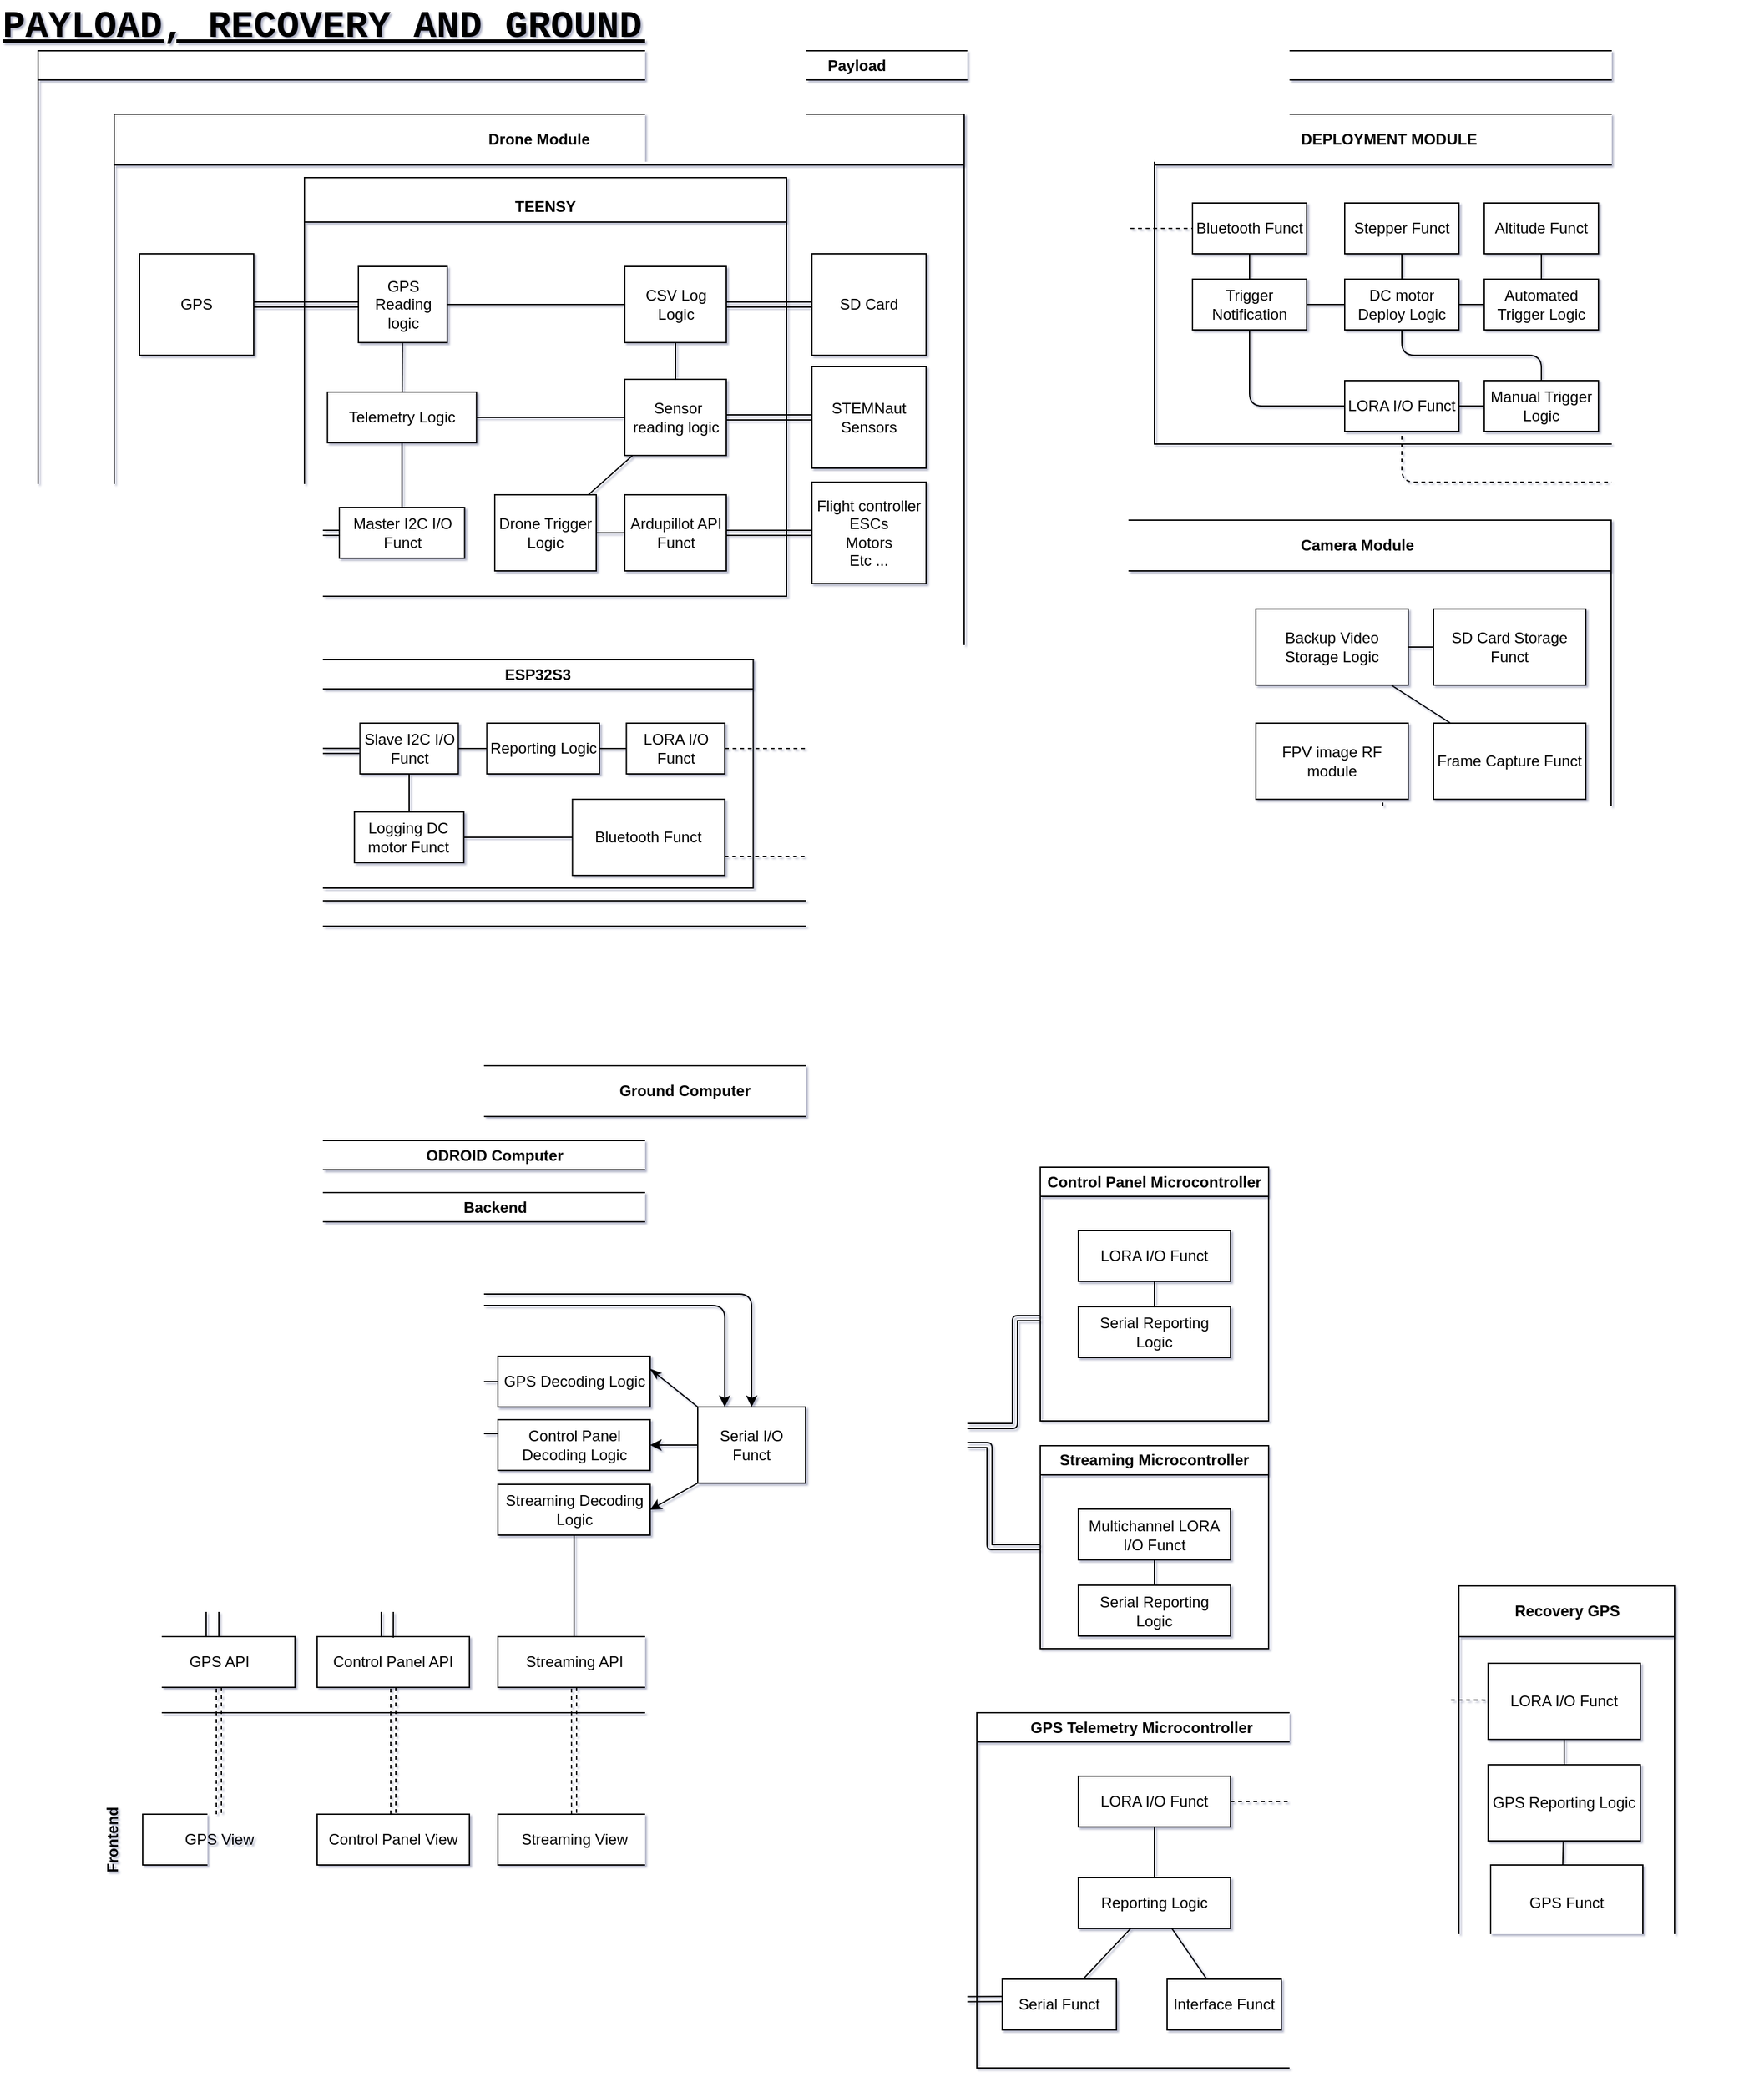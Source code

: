 <mxfile scale="2" border="10" version="23.0.2" type="device" pages="6">
  <diagram id="4QediJ6yFRxEmzGJgpwU" name="Page-2">
    <mxGraphModel dx="2478" dy="1097" grid="1" gridSize="10" guides="1" tooltips="1" connect="1" arrows="1" fold="1" page="1" pageScale="1" pageWidth="850" pageHeight="1100" background="none" math="0" shadow="1">
      <root>
        <mxCell id="0" />
        <mxCell id="1" parent="0" />
        <mxCell id="gPSL2kvVGcQyYVKuC0gU-1" value="&lt;div style=&quot;font-size: 30px;&quot;&gt;PAYLOAD, RECOVERY AND GROUND STATION v3.0&lt;/div&gt;" style="text;html=1;strokeColor=none;fillColor=none;align=left;verticalAlign=middle;whiteSpace=wrap;rounded=0;fontFamily=Courier New;fontSize=30;fontStyle=5" parent="1" vertex="1">
          <mxGeometry x="-390" y="90" width="880" height="40" as="geometry" />
        </mxCell>
        <mxCell id="gPSL2kvVGcQyYVKuC0gU-23" value="Ground Computer" style="swimlane;whiteSpace=wrap;html=1;startSize=40;" parent="1" vertex="1">
          <mxGeometry x="-350" y="930" width="1000" height="800" as="geometry">
            <mxRectangle x="110" y="470" width="180" height="40" as="alternateBounds" />
          </mxGeometry>
        </mxCell>
        <mxCell id="gPSL2kvVGcQyYVKuC0gU-254" style="edgeStyle=orthogonalEdgeStyle;shape=link;jumpStyle=arc;jumpSize=20;html=1;entryX=1;entryY=0.25;entryDx=0;entryDy=0;fontColor=default;startArrow=none;startFill=0;endArrow=none;endFill=0;" parent="gPSL2kvVGcQyYVKuC0gU-23" source="gPSL2kvVGcQyYVKuC0gU-136" target="gPSL2kvVGcQyYVKuC0gU-139" edge="1">
          <mxGeometry relative="1" as="geometry">
            <Array as="points">
              <mxPoint x="760" y="199" />
              <mxPoint x="760" y="284" />
            </Array>
          </mxGeometry>
        </mxCell>
        <mxCell id="gPSL2kvVGcQyYVKuC0gU-136" value="Control Panel Microcontroller" style="swimlane;whiteSpace=wrap;html=1;labelBackgroundColor=none;fontColor=default;" parent="gPSL2kvVGcQyYVKuC0gU-23" vertex="1">
          <mxGeometry x="780" y="80" width="180" height="200" as="geometry" />
        </mxCell>
        <mxCell id="gPSL2kvVGcQyYVKuC0gU-144" style="edgeStyle=none;html=1;fontColor=default;startArrow=none;startFill=0;endArrow=none;endFill=0;" parent="gPSL2kvVGcQyYVKuC0gU-136" source="gPSL2kvVGcQyYVKuC0gU-24" target="gPSL2kvVGcQyYVKuC0gU-137" edge="1">
          <mxGeometry relative="1" as="geometry" />
        </mxCell>
        <mxCell id="gPSL2kvVGcQyYVKuC0gU-24" value="LORA I/O Funct" style="rounded=0;whiteSpace=wrap;html=1;" parent="gPSL2kvVGcQyYVKuC0gU-136" vertex="1">
          <mxGeometry x="30" y="50" width="120" height="40" as="geometry" />
        </mxCell>
        <mxCell id="gPSL2kvVGcQyYVKuC0gU-137" value="Serial Reporting Logic" style="rounded=0;whiteSpace=wrap;html=1;" parent="gPSL2kvVGcQyYVKuC0gU-136" vertex="1">
          <mxGeometry x="30" y="110" width="120" height="40" as="geometry" />
        </mxCell>
        <mxCell id="gPSL2kvVGcQyYVKuC0gU-272" style="edgeStyle=orthogonalEdgeStyle;jumpStyle=gap;jumpSize=20;html=1;fontColor=default;startArrow=none;startFill=0;endArrow=none;endFill=0;shape=link;" parent="gPSL2kvVGcQyYVKuC0gU-23" source="gPSL2kvVGcQyYVKuC0gU-166" target="gPSL2kvVGcQyYVKuC0gU-139" edge="1">
          <mxGeometry relative="1" as="geometry">
            <Array as="points">
              <mxPoint x="740" y="379" />
              <mxPoint x="740" y="299" />
            </Array>
          </mxGeometry>
        </mxCell>
        <mxCell id="gPSL2kvVGcQyYVKuC0gU-166" value="Streaming Microcontroller" style="swimlane;whiteSpace=wrap;html=1;labelBackgroundColor=none;fontColor=default;" parent="gPSL2kvVGcQyYVKuC0gU-23" vertex="1">
          <mxGeometry x="780" y="299.5" width="180" height="160" as="geometry" />
        </mxCell>
        <mxCell id="gPSL2kvVGcQyYVKuC0gU-167" style="edgeStyle=none;html=1;fontColor=default;startArrow=none;startFill=0;endArrow=none;endFill=0;" parent="gPSL2kvVGcQyYVKuC0gU-166" source="gPSL2kvVGcQyYVKuC0gU-168" target="gPSL2kvVGcQyYVKuC0gU-169" edge="1">
          <mxGeometry relative="1" as="geometry" />
        </mxCell>
        <mxCell id="gPSL2kvVGcQyYVKuC0gU-168" value="Multichannel LORA I/O Funct" style="rounded=0;whiteSpace=wrap;html=1;" parent="gPSL2kvVGcQyYVKuC0gU-166" vertex="1">
          <mxGeometry x="30" y="50" width="120" height="40" as="geometry" />
        </mxCell>
        <mxCell id="gPSL2kvVGcQyYVKuC0gU-169" value="Serial Reporting Logic" style="rounded=0;whiteSpace=wrap;html=1;" parent="gPSL2kvVGcQyYVKuC0gU-166" vertex="1">
          <mxGeometry x="30" y="110" width="120" height="40" as="geometry" />
        </mxCell>
        <mxCell id="gPSL2kvVGcQyYVKuC0gU-249" value="ODROID Computer" style="swimlane;whiteSpace=wrap;html=1;labelBackgroundColor=none;fontColor=default;gradientColor=none;" parent="gPSL2kvVGcQyYVKuC0gU-23" vertex="1">
          <mxGeometry x="20" y="59" width="660" height="641" as="geometry">
            <mxRectangle x="20" y="59" width="150" height="30" as="alternateBounds" />
          </mxGeometry>
        </mxCell>
        <mxCell id="gPSL2kvVGcQyYVKuC0gU-245" value="Frontend" style="swimlane;horizontal=0;whiteSpace=wrap;html=1;labelBackgroundColor=none;fontColor=default;gradientColor=none;" parent="gPSL2kvVGcQyYVKuC0gU-249" vertex="1">
          <mxGeometry x="17.5" y="501" width="452.5" height="100" as="geometry" />
        </mxCell>
        <mxCell id="gPSL2kvVGcQyYVKuC0gU-142" value="GPS View" style="rounded=0;whiteSpace=wrap;html=1;" parent="gPSL2kvVGcQyYVKuC0gU-245" vertex="1">
          <mxGeometry x="35" y="30" width="120" height="40" as="geometry" />
        </mxCell>
        <mxCell id="gPSL2kvVGcQyYVKuC0gU-203" value="Control Panel View" style="rounded=0;whiteSpace=wrap;html=1;" parent="gPSL2kvVGcQyYVKuC0gU-245" vertex="1">
          <mxGeometry x="172.5" y="30" width="120" height="40" as="geometry" />
        </mxCell>
        <mxCell id="gPSL2kvVGcQyYVKuC0gU-204" value="Streaming View" style="rounded=0;whiteSpace=wrap;html=1;" parent="gPSL2kvVGcQyYVKuC0gU-245" vertex="1">
          <mxGeometry x="315" y="30" width="120" height="40" as="geometry" />
        </mxCell>
        <mxCell id="gPSL2kvVGcQyYVKuC0gU-138" value="Backend" style="swimlane;whiteSpace=wrap;html=1;labelBackgroundColor=none;fontColor=default;" parent="gPSL2kvVGcQyYVKuC0gU-249" vertex="1">
          <mxGeometry x="17.5" y="41" width="625" height="410" as="geometry" />
        </mxCell>
        <mxCell id="gPSL2kvVGcQyYVKuC0gU-197" style="jumpStyle=arc;jumpSize=20;html=1;entryX=1;entryY=0.25;entryDx=0;entryDy=0;fontColor=default;startArrow=none;startFill=0;endArrow=classicThin;endFill=1;exitX=0;exitY=0;exitDx=0;exitDy=0;" parent="gPSL2kvVGcQyYVKuC0gU-138" source="gPSL2kvVGcQyYVKuC0gU-139" target="gPSL2kvVGcQyYVKuC0gU-190" edge="1">
          <mxGeometry relative="1" as="geometry" />
        </mxCell>
        <mxCell id="gPSL2kvVGcQyYVKuC0gU-198" style="edgeStyle=none;jumpStyle=arc;jumpSize=20;html=1;fontColor=default;startArrow=none;startFill=0;endArrow=classic;endFill=1;" parent="gPSL2kvVGcQyYVKuC0gU-138" source="gPSL2kvVGcQyYVKuC0gU-139" target="gPSL2kvVGcQyYVKuC0gU-192" edge="1">
          <mxGeometry relative="1" as="geometry" />
        </mxCell>
        <mxCell id="gPSL2kvVGcQyYVKuC0gU-199" style="edgeStyle=none;jumpStyle=arc;jumpSize=20;html=1;entryX=1;entryY=0.5;entryDx=0;entryDy=0;fontColor=default;startArrow=none;startFill=0;endArrow=classic;endFill=1;exitX=0;exitY=1;exitDx=0;exitDy=0;" parent="gPSL2kvVGcQyYVKuC0gU-138" source="gPSL2kvVGcQyYVKuC0gU-139" target="gPSL2kvVGcQyYVKuC0gU-193" edge="1">
          <mxGeometry relative="1" as="geometry" />
        </mxCell>
        <mxCell id="gPSL2kvVGcQyYVKuC0gU-139" value="Serial I/O Funct" style="rounded=0;whiteSpace=wrap;html=1;" parent="gPSL2kvVGcQyYVKuC0gU-138" vertex="1">
          <mxGeometry x="472.5" y="169" width="85" height="60" as="geometry" />
        </mxCell>
        <mxCell id="gPSL2kvVGcQyYVKuC0gU-201" style="edgeStyle=orthogonalEdgeStyle;jumpStyle=arc;jumpSize=20;html=1;fontColor=default;startArrow=none;startFill=0;endArrow=classic;endFill=1;" parent="gPSL2kvVGcQyYVKuC0gU-138" source="gPSL2kvVGcQyYVKuC0gU-140" target="gPSL2kvVGcQyYVKuC0gU-139" edge="1">
          <mxGeometry relative="1" as="geometry">
            <mxPoint x="472.5" y="80.0" as="targetPoint" />
            <Array as="points">
              <mxPoint x="85" y="80" />
              <mxPoint x="515" y="80" />
            </Array>
          </mxGeometry>
        </mxCell>
        <mxCell id="gPSL2kvVGcQyYVKuC0gU-140" value="GPS API" style="rounded=0;whiteSpace=wrap;html=1;" parent="gPSL2kvVGcQyYVKuC0gU-138" vertex="1">
          <mxGeometry x="35" y="350" width="120" height="40" as="geometry" />
        </mxCell>
        <mxCell id="gPSL2kvVGcQyYVKuC0gU-202" style="edgeStyle=orthogonalEdgeStyle;jumpStyle=arc;jumpSize=20;html=1;entryX=0.25;entryY=0;entryDx=0;entryDy=0;fontColor=default;startArrow=none;startFill=0;endArrow=classic;endFill=1;" parent="gPSL2kvVGcQyYVKuC0gU-138" source="gPSL2kvVGcQyYVKuC0gU-159" target="gPSL2kvVGcQyYVKuC0gU-139" edge="1">
          <mxGeometry relative="1" as="geometry">
            <mxPoint x="472.16" y="89.12" as="targetPoint" />
            <Array as="points">
              <mxPoint x="223" y="89" />
              <mxPoint x="494" y="89" />
            </Array>
          </mxGeometry>
        </mxCell>
        <mxCell id="gPSL2kvVGcQyYVKuC0gU-159" value="Control Panel API" style="rounded=0;whiteSpace=wrap;html=1;" parent="gPSL2kvVGcQyYVKuC0gU-138" vertex="1">
          <mxGeometry x="172.5" y="350.0" width="120" height="40" as="geometry" />
        </mxCell>
        <mxCell id="gPSL2kvVGcQyYVKuC0gU-183" value="Streaming API" style="rounded=0;whiteSpace=wrap;html=1;" parent="gPSL2kvVGcQyYVKuC0gU-138" vertex="1">
          <mxGeometry x="315" y="350.0" width="120" height="40" as="geometry" />
        </mxCell>
        <mxCell id="gPSL2kvVGcQyYVKuC0gU-194" style="edgeStyle=orthogonalEdgeStyle;jumpStyle=arc;jumpSize=20;html=1;entryX=0.5;entryY=0;entryDx=0;entryDy=0;fontColor=default;startArrow=none;startFill=0;endArrow=none;endFill=0;" parent="gPSL2kvVGcQyYVKuC0gU-138" source="gPSL2kvVGcQyYVKuC0gU-190" target="gPSL2kvVGcQyYVKuC0gU-140" edge="1">
          <mxGeometry relative="1" as="geometry" />
        </mxCell>
        <mxCell id="gPSL2kvVGcQyYVKuC0gU-190" value="GPS Decoding Logic" style="rounded=0;whiteSpace=wrap;html=1;" parent="gPSL2kvVGcQyYVKuC0gU-138" vertex="1">
          <mxGeometry x="315" y="129" width="120" height="40" as="geometry" />
        </mxCell>
        <mxCell id="gPSL2kvVGcQyYVKuC0gU-195" style="edgeStyle=orthogonalEdgeStyle;jumpStyle=arc;jumpSize=20;html=1;entryX=0.5;entryY=0;entryDx=0;entryDy=0;fontColor=default;startArrow=none;startFill=0;endArrow=none;endFill=0;" parent="gPSL2kvVGcQyYVKuC0gU-138" source="gPSL2kvVGcQyYVKuC0gU-192" target="gPSL2kvVGcQyYVKuC0gU-159" edge="1">
          <mxGeometry relative="1" as="geometry">
            <Array as="points">
              <mxPoint x="233" y="190" />
              <mxPoint x="233" y="351" />
              <mxPoint x="233" y="351" />
            </Array>
          </mxGeometry>
        </mxCell>
        <mxCell id="gPSL2kvVGcQyYVKuC0gU-192" value="Control Panel Decoding Logic" style="rounded=0;whiteSpace=wrap;html=1;" parent="gPSL2kvVGcQyYVKuC0gU-138" vertex="1">
          <mxGeometry x="315" y="179" width="120" height="40" as="geometry" />
        </mxCell>
        <mxCell id="gPSL2kvVGcQyYVKuC0gU-196" style="edgeStyle=orthogonalEdgeStyle;jumpStyle=arc;jumpSize=20;html=1;fontColor=default;startArrow=none;startFill=0;endArrow=none;endFill=0;" parent="gPSL2kvVGcQyYVKuC0gU-138" source="gPSL2kvVGcQyYVKuC0gU-193" target="gPSL2kvVGcQyYVKuC0gU-183" edge="1">
          <mxGeometry relative="1" as="geometry" />
        </mxCell>
        <mxCell id="gPSL2kvVGcQyYVKuC0gU-193" value="Streaming Decoding Logic" style="rounded=0;whiteSpace=wrap;html=1;" parent="gPSL2kvVGcQyYVKuC0gU-138" vertex="1">
          <mxGeometry x="315" y="230" width="120" height="40" as="geometry" />
        </mxCell>
        <mxCell id="gPSL2kvVGcQyYVKuC0gU-246" style="edgeStyle=orthogonalEdgeStyle;shape=link;jumpStyle=arc;jumpSize=20;html=1;fontColor=default;startArrow=none;startFill=0;endArrow=none;endFill=0;dashed=1;" parent="gPSL2kvVGcQyYVKuC0gU-249" source="gPSL2kvVGcQyYVKuC0gU-140" target="gPSL2kvVGcQyYVKuC0gU-142" edge="1">
          <mxGeometry relative="1" as="geometry" />
        </mxCell>
        <mxCell id="gPSL2kvVGcQyYVKuC0gU-247" style="edgeStyle=orthogonalEdgeStyle;shape=link;jumpStyle=arc;jumpSize=20;html=1;dashed=1;fontColor=default;startArrow=none;startFill=0;endArrow=none;endFill=0;" parent="gPSL2kvVGcQyYVKuC0gU-249" source="gPSL2kvVGcQyYVKuC0gU-159" target="gPSL2kvVGcQyYVKuC0gU-203" edge="1">
          <mxGeometry relative="1" as="geometry" />
        </mxCell>
        <mxCell id="gPSL2kvVGcQyYVKuC0gU-248" style="edgeStyle=orthogonalEdgeStyle;shape=link;jumpStyle=arc;jumpSize=20;html=1;dashed=1;fontColor=default;startArrow=none;startFill=0;endArrow=none;endFill=0;" parent="gPSL2kvVGcQyYVKuC0gU-249" source="gPSL2kvVGcQyYVKuC0gU-183" target="gPSL2kvVGcQyYVKuC0gU-204" edge="1">
          <mxGeometry relative="1" as="geometry" />
        </mxCell>
        <mxCell id="gPSL2kvVGcQyYVKuC0gU-185" value="GPS Telemetry Microcontroller" style="swimlane;whiteSpace=wrap;html=1;labelBackgroundColor=none;fontColor=default;" parent="gPSL2kvVGcQyYVKuC0gU-23" vertex="1">
          <mxGeometry x="730" y="510" width="260" height="280" as="geometry" />
        </mxCell>
        <mxCell id="gPSL2kvVGcQyYVKuC0gU-186" style="edgeStyle=none;html=1;fontColor=default;startArrow=none;startFill=0;endArrow=none;endFill=0;" parent="gPSL2kvVGcQyYVKuC0gU-185" source="gPSL2kvVGcQyYVKuC0gU-187" target="gPSL2kvVGcQyYVKuC0gU-188" edge="1">
          <mxGeometry relative="1" as="geometry" />
        </mxCell>
        <mxCell id="gPSL2kvVGcQyYVKuC0gU-187" value="LORA I/O Funct" style="rounded=0;whiteSpace=wrap;html=1;" parent="gPSL2kvVGcQyYVKuC0gU-185" vertex="1">
          <mxGeometry x="80" y="50" width="120" height="40" as="geometry" />
        </mxCell>
        <mxCell id="_GHLLQImxxOvS69e7ARH-34" style="edgeStyle=none;html=1;endArrow=none;endFill=0;" parent="gPSL2kvVGcQyYVKuC0gU-185" source="gPSL2kvVGcQyYVKuC0gU-188" target="_GHLLQImxxOvS69e7ARH-33" edge="1">
          <mxGeometry relative="1" as="geometry" />
        </mxCell>
        <mxCell id="_GHLLQImxxOvS69e7ARH-35" style="edgeStyle=none;html=1;endArrow=none;endFill=0;" parent="gPSL2kvVGcQyYVKuC0gU-185" source="gPSL2kvVGcQyYVKuC0gU-188" target="_GHLLQImxxOvS69e7ARH-32" edge="1">
          <mxGeometry relative="1" as="geometry" />
        </mxCell>
        <mxCell id="gPSL2kvVGcQyYVKuC0gU-188" value="Reporting Logic" style="rounded=0;whiteSpace=wrap;html=1;" parent="gPSL2kvVGcQyYVKuC0gU-185" vertex="1">
          <mxGeometry x="80" y="130" width="120" height="40" as="geometry" />
        </mxCell>
        <mxCell id="_GHLLQImxxOvS69e7ARH-32" value="Interface Funct" style="rounded=0;whiteSpace=wrap;html=1;" parent="gPSL2kvVGcQyYVKuC0gU-185" vertex="1">
          <mxGeometry x="150" y="210" width="90" height="40" as="geometry" />
        </mxCell>
        <mxCell id="_GHLLQImxxOvS69e7ARH-33" value="Serial Funct" style="rounded=0;whiteSpace=wrap;html=1;" parent="gPSL2kvVGcQyYVKuC0gU-185" vertex="1">
          <mxGeometry x="20" y="210" width="90" height="40" as="geometry" />
        </mxCell>
        <mxCell id="gPSL2kvVGcQyYVKuC0gU-273" style="edgeStyle=orthogonalEdgeStyle;shape=link;jumpStyle=gap;jumpSize=20;html=1;fontColor=default;startArrow=none;startFill=0;endArrow=none;endFill=0;entryX=-0.004;entryY=0.392;entryDx=0;entryDy=0;entryPerimeter=0;" parent="gPSL2kvVGcQyYVKuC0gU-23" source="gPSL2kvVGcQyYVKuC0gU-139" target="_GHLLQImxxOvS69e7ARH-33" edge="1">
          <mxGeometry relative="1" as="geometry">
            <Array as="points">
              <mxPoint x="697" y="320" />
              <mxPoint x="697" y="736" />
            </Array>
            <mxPoint x="730" y="580" as="targetPoint" />
          </mxGeometry>
        </mxCell>
        <mxCell id="gPSL2kvVGcQyYVKuC0gU-86" value="" style="endArrow=none;html=1;dashed=1;fontColor=default;exitX=1;exitY=0.5;exitDx=0;exitDy=0;startArrow=none;startFill=0;edgeStyle=orthogonalEdgeStyle;endFill=0;entryX=1;entryY=0.5;entryDx=0;entryDy=0;jumpStyle=arc;jumpSize=10;" parent="1" source="gPSL2kvVGcQyYVKuC0gU-24" target="gPSL2kvVGcQyYVKuC0gU-228" edge="1">
          <mxGeometry relative="1" as="geometry">
            <mxPoint x="310" y="500" as="sourcePoint" />
            <mxPoint x="230" y="790" as="targetPoint" />
            <Array as="points">
              <mxPoint x="670" y="1080" />
              <mxPoint x="670" y="880" />
              <mxPoint x="290" y="880" />
              <mxPoint x="290" y="680" />
            </Array>
          </mxGeometry>
        </mxCell>
        <mxCell id="gPSL2kvVGcQyYVKuC0gU-87" value="" style="shape=mxgraph.cisco.wireless.wireless_transport;html=1;pointerEvents=1;dashed=0;fillColor=#036897;strokeColor=#ffffff;strokeWidth=2;verticalLabelPosition=bottom;verticalAlign=top;align=center;outlineConnect=0;labelBackgroundColor=none;fontColor=default;" parent="gPSL2kvVGcQyYVKuC0gU-86" vertex="1">
          <mxGeometry width="30" height="20" relative="1" as="geometry">
            <mxPoint x="57" y="-10" as="offset" />
          </mxGeometry>
        </mxCell>
        <mxCell id="gPSL2kvVGcQyYVKuC0gU-102" value="Recovery GPS" style="swimlane;labelBackgroundColor=none;fontColor=default;html=1;startSize=40;" parent="1" vertex="1">
          <mxGeometry x="760" y="1340" width="170" height="310" as="geometry" />
        </mxCell>
        <mxCell id="gPSL2kvVGcQyYVKuC0gU-112" style="edgeStyle=none;html=1;fontColor=default;startArrow=none;startFill=0;endArrow=none;endFill=0;exitX=0.474;exitY=-0.006;exitDx=0;exitDy=0;exitPerimeter=0;" parent="gPSL2kvVGcQyYVKuC0gU-102" source="gPSL2kvVGcQyYVKuC0gU-263" target="gPSL2kvVGcQyYVKuC0gU-109" edge="1">
          <mxGeometry relative="1" as="geometry">
            <mxPoint x="100" y="224" as="sourcePoint" />
          </mxGeometry>
        </mxCell>
        <mxCell id="gPSL2kvVGcQyYVKuC0gU-111" style="edgeStyle=none;html=1;fontColor=default;startArrow=none;startFill=0;endArrow=none;endFill=0;" parent="gPSL2kvVGcQyYVKuC0gU-102" source="gPSL2kvVGcQyYVKuC0gU-107" target="gPSL2kvVGcQyYVKuC0gU-109" edge="1">
          <mxGeometry relative="1" as="geometry" />
        </mxCell>
        <mxCell id="gPSL2kvVGcQyYVKuC0gU-107" value="LORA I/O Funct" style="rounded=0;whiteSpace=wrap;html=1;labelBackgroundColor=none;fontColor=default;" parent="gPSL2kvVGcQyYVKuC0gU-102" vertex="1">
          <mxGeometry x="23" y="61" width="120" height="60" as="geometry" />
        </mxCell>
        <mxCell id="gPSL2kvVGcQyYVKuC0gU-109" value="GPS Reporting Logic" style="rounded=0;whiteSpace=wrap;html=1;labelBackgroundColor=none;fontColor=default;" parent="gPSL2kvVGcQyYVKuC0gU-102" vertex="1">
          <mxGeometry x="23" y="141" width="120" height="60" as="geometry" />
        </mxCell>
        <mxCell id="gPSL2kvVGcQyYVKuC0gU-263" value="GPS Funct" style="rounded=0;whiteSpace=wrap;html=1;labelBackgroundColor=none;fontColor=default;" parent="gPSL2kvVGcQyYVKuC0gU-102" vertex="1">
          <mxGeometry x="25" y="220" width="120" height="60" as="geometry" />
        </mxCell>
        <mxCell id="gPSL2kvVGcQyYVKuC0gU-104" value="" style="endArrow=none;html=1;dashed=1;fontColor=default;exitX=1;exitY=0.5;exitDx=0;exitDy=0;entryX=0;entryY=0.5;entryDx=0;entryDy=0;startArrow=none;startFill=0;edgeStyle=orthogonalEdgeStyle;endFill=0;" parent="1" source="gPSL2kvVGcQyYVKuC0gU-187" target="gPSL2kvVGcQyYVKuC0gU-107" edge="1">
          <mxGeometry relative="1" as="geometry">
            <mxPoint x="540" y="846.85" as="sourcePoint" />
            <mxPoint x="540.47" y="745.45" as="targetPoint" />
            <Array as="points">
              <mxPoint x="710" y="1510" />
              <mxPoint x="710" y="1430" />
              <mxPoint x="783" y="1430" />
            </Array>
          </mxGeometry>
        </mxCell>
        <mxCell id="gPSL2kvVGcQyYVKuC0gU-105" value="" style="shape=mxgraph.cisco.wireless.wireless_transport;html=1;pointerEvents=1;dashed=0;fillColor=#036897;strokeColor=#ffffff;strokeWidth=2;verticalLabelPosition=bottom;verticalAlign=top;align=center;outlineConnect=0;labelBackgroundColor=none;fontColor=default;" parent="gPSL2kvVGcQyYVKuC0gU-104" vertex="1">
          <mxGeometry width="30" height="20" relative="1" as="geometry">
            <mxPoint x="-10" y="-49" as="offset" />
          </mxGeometry>
        </mxCell>
        <mxCell id="gPSL2kvVGcQyYVKuC0gU-171" value="Payload" style="swimlane;labelBackgroundColor=none;fontColor=default;gradientColor=none;html=1;" parent="1" vertex="1">
          <mxGeometry x="-360" y="130" width="1290" height="690" as="geometry" />
        </mxCell>
        <mxCell id="gPSL2kvVGcQyYVKuC0gU-147" value="Camera Module" style="swimlane;whiteSpace=wrap;html=1;startSize=40;" parent="gPSL2kvVGcQyYVKuC0gU-171" vertex="1">
          <mxGeometry x="840" y="370" width="400" height="250" as="geometry">
            <mxRectangle x="40" y="80" width="180" height="40" as="alternateBounds" />
          </mxGeometry>
        </mxCell>
        <mxCell id="gPSL2kvVGcQyYVKuC0gU-152" style="edgeStyle=none;html=1;fontColor=default;startArrow=none;startFill=0;endArrow=none;endFill=0;" parent="gPSL2kvVGcQyYVKuC0gU-147" source="gPSL2kvVGcQyYVKuC0gU-148" target="gPSL2kvVGcQyYVKuC0gU-150" edge="1">
          <mxGeometry relative="1" as="geometry" />
        </mxCell>
        <mxCell id="gPSL2kvVGcQyYVKuC0gU-148" value="Frame Capture Funct" style="rounded=0;whiteSpace=wrap;html=1;" parent="gPSL2kvVGcQyYVKuC0gU-147" vertex="1">
          <mxGeometry x="260" y="160" width="120" height="60" as="geometry" />
        </mxCell>
        <mxCell id="gPSL2kvVGcQyYVKuC0gU-151" style="edgeStyle=none;html=1;fontColor=default;startArrow=none;startFill=0;endArrow=none;endFill=0;" parent="gPSL2kvVGcQyYVKuC0gU-147" source="gPSL2kvVGcQyYVKuC0gU-149" target="gPSL2kvVGcQyYVKuC0gU-150" edge="1">
          <mxGeometry relative="1" as="geometry" />
        </mxCell>
        <mxCell id="gPSL2kvVGcQyYVKuC0gU-149" value="SD Card Storage Funct" style="rounded=0;whiteSpace=wrap;html=1;" parent="gPSL2kvVGcQyYVKuC0gU-147" vertex="1">
          <mxGeometry x="260" y="70" width="120" height="60" as="geometry" />
        </mxCell>
        <mxCell id="gPSL2kvVGcQyYVKuC0gU-150" value="Backup Video Storage Logic" style="rounded=0;whiteSpace=wrap;html=1;" parent="gPSL2kvVGcQyYVKuC0gU-147" vertex="1">
          <mxGeometry x="120" y="70" width="120" height="60" as="geometry" />
        </mxCell>
        <mxCell id="gPSL2kvVGcQyYVKuC0gU-154" value="FPV image RF module" style="rounded=0;whiteSpace=wrap;html=1;" parent="gPSL2kvVGcQyYVKuC0gU-147" vertex="1">
          <mxGeometry x="120" y="160" width="120" height="60" as="geometry" />
        </mxCell>
        <mxCell id="gPSL2kvVGcQyYVKuC0gU-21" value="DEPLOYMENT MODULE" style="swimlane;whiteSpace=wrap;html=1;startSize=40;" parent="gPSL2kvVGcQyYVKuC0gU-171" vertex="1">
          <mxGeometry x="880" y="50" width="370" height="260" as="geometry">
            <mxRectangle x="370" y="80" width="180" height="40" as="alternateBounds" />
          </mxGeometry>
        </mxCell>
        <mxCell id="gPSL2kvVGcQyYVKuC0gU-124" style="edgeStyle=none;html=1;fontColor=default;startArrow=none;startFill=0;endArrow=none;endFill=0;" parent="gPSL2kvVGcQyYVKuC0gU-21" source="gPSL2kvVGcQyYVKuC0gU-22" target="gPSL2kvVGcQyYVKuC0gU-117" edge="1">
          <mxGeometry relative="1" as="geometry" />
        </mxCell>
        <mxCell id="gPSL2kvVGcQyYVKuC0gU-22" value="Stepper Funct" style="rounded=0;whiteSpace=wrap;html=1;" parent="gPSL2kvVGcQyYVKuC0gU-21" vertex="1">
          <mxGeometry x="150" y="70" width="90" height="40" as="geometry" />
        </mxCell>
        <mxCell id="gPSL2kvVGcQyYVKuC0gU-114" value="Bluetooth Funct" style="rounded=0;whiteSpace=wrap;html=1;" parent="gPSL2kvVGcQyYVKuC0gU-21" vertex="1">
          <mxGeometry x="30" y="70" width="90" height="40" as="geometry" />
        </mxCell>
        <mxCell id="gPSL2kvVGcQyYVKuC0gU-115" value="Altitude Funct" style="rounded=0;whiteSpace=wrap;html=1;" parent="gPSL2kvVGcQyYVKuC0gU-21" vertex="1">
          <mxGeometry x="260" y="70" width="90" height="40" as="geometry" />
        </mxCell>
        <mxCell id="18" style="edgeStyle=none;jumpStyle=arc;jumpSize=16;html=1;endArrow=none;endFill=0;" parent="gPSL2kvVGcQyYVKuC0gU-21" source="gPSL2kvVGcQyYVKuC0gU-117" target="gPSL2kvVGcQyYVKuC0gU-126" edge="1">
          <mxGeometry relative="1" as="geometry" />
        </mxCell>
        <mxCell id="gPSL2kvVGcQyYVKuC0gU-117" value="DC motor Deploy Logic" style="rounded=0;whiteSpace=wrap;html=1;" parent="gPSL2kvVGcQyYVKuC0gU-21" vertex="1">
          <mxGeometry x="150" y="130" width="90" height="40" as="geometry" />
        </mxCell>
        <mxCell id="gPSL2kvVGcQyYVKuC0gU-128" style="edgeStyle=none;html=1;fontColor=default;startArrow=none;startFill=0;endArrow=none;endFill=0;" parent="gPSL2kvVGcQyYVKuC0gU-21" source="gPSL2kvVGcQyYVKuC0gU-118" target="gPSL2kvVGcQyYVKuC0gU-115" edge="1">
          <mxGeometry relative="1" as="geometry" />
        </mxCell>
        <mxCell id="17" style="edgeStyle=none;jumpStyle=arc;jumpSize=16;html=1;endArrow=none;endFill=0;" parent="gPSL2kvVGcQyYVKuC0gU-21" source="gPSL2kvVGcQyYVKuC0gU-118" target="gPSL2kvVGcQyYVKuC0gU-117" edge="1">
          <mxGeometry relative="1" as="geometry" />
        </mxCell>
        <mxCell id="gPSL2kvVGcQyYVKuC0gU-118" value="Automated Trigger Logic" style="rounded=0;whiteSpace=wrap;html=1;" parent="gPSL2kvVGcQyYVKuC0gU-21" vertex="1">
          <mxGeometry x="260" y="130" width="90" height="40" as="geometry" />
        </mxCell>
        <mxCell id="gPSL2kvVGcQyYVKuC0gU-127" style="edgeStyle=none;html=1;fontColor=default;startArrow=none;startFill=0;endArrow=none;endFill=0;" parent="gPSL2kvVGcQyYVKuC0gU-21" source="gPSL2kvVGcQyYVKuC0gU-126" target="gPSL2kvVGcQyYVKuC0gU-114" edge="1">
          <mxGeometry relative="1" as="geometry" />
        </mxCell>
        <mxCell id="28" style="edgeStyle=none;jumpStyle=arc;jumpSize=16;html=1;endArrow=none;endFill=0;" parent="gPSL2kvVGcQyYVKuC0gU-21" source="gPSL2kvVGcQyYVKuC0gU-126" target="19" edge="1">
          <mxGeometry relative="1" as="geometry">
            <Array as="points">
              <mxPoint x="75" y="230" />
            </Array>
          </mxGeometry>
        </mxCell>
        <mxCell id="gPSL2kvVGcQyYVKuC0gU-126" value="Trigger Notification" style="rounded=0;whiteSpace=wrap;html=1;" parent="gPSL2kvVGcQyYVKuC0gU-21" vertex="1">
          <mxGeometry x="30" y="130" width="90" height="40" as="geometry" />
        </mxCell>
        <mxCell id="27" style="edgeStyle=none;jumpStyle=arc;jumpSize=16;html=1;endArrow=none;endFill=0;" parent="gPSL2kvVGcQyYVKuC0gU-21" source="19" target="24" edge="1">
          <mxGeometry relative="1" as="geometry" />
        </mxCell>
        <mxCell id="19" value="LORA I/O Funct" style="rounded=0;whiteSpace=wrap;html=1;" parent="gPSL2kvVGcQyYVKuC0gU-21" vertex="1">
          <mxGeometry x="150" y="210" width="90" height="40" as="geometry" />
        </mxCell>
        <mxCell id="29" style="edgeStyle=none;jumpStyle=arc;jumpSize=16;html=1;endArrow=none;endFill=0;" parent="gPSL2kvVGcQyYVKuC0gU-21" source="24" target="gPSL2kvVGcQyYVKuC0gU-117" edge="1">
          <mxGeometry relative="1" as="geometry">
            <Array as="points">
              <mxPoint x="305" y="190" />
              <mxPoint x="195" y="190" />
            </Array>
          </mxGeometry>
        </mxCell>
        <mxCell id="24" value="Manual Trigger Logic" style="rounded=0;whiteSpace=wrap;html=1;" parent="gPSL2kvVGcQyYVKuC0gU-21" vertex="1">
          <mxGeometry x="260" y="210" width="90" height="40" as="geometry" />
        </mxCell>
        <mxCell id="gPSL2kvVGcQyYVKuC0gU-17" value="Drone Module" style="swimlane;whiteSpace=wrap;html=1;startSize=40;" parent="gPSL2kvVGcQyYVKuC0gU-171" vertex="1">
          <mxGeometry x="60" y="50" width="670" height="620" as="geometry">
            <mxRectangle x="40" y="80" width="180" height="40" as="alternateBounds" />
          </mxGeometry>
        </mxCell>
        <mxCell id="gPSL2kvVGcQyYVKuC0gU-222" value="ESP32S3" style="swimlane;whiteSpace=wrap;html=1;labelBackgroundColor=none;fontColor=default;gradientColor=none;" parent="gPSL2kvVGcQyYVKuC0gU-17" vertex="1">
          <mxGeometry x="163.75" y="430" width="340" height="180" as="geometry" />
        </mxCell>
        <mxCell id="gPSL2kvVGcQyYVKuC0gU-250" style="edgeStyle=orthogonalEdgeStyle;jumpStyle=arc;jumpSize=20;html=1;fontColor=default;startArrow=none;startFill=0;endArrow=none;endFill=0;" parent="gPSL2kvVGcQyYVKuC0gU-222" source="gPSL2kvVGcQyYVKuC0gU-228" target="gPSL2kvVGcQyYVKuC0gU-231" edge="1">
          <mxGeometry relative="1" as="geometry" />
        </mxCell>
        <mxCell id="gPSL2kvVGcQyYVKuC0gU-228" value="LORA I/O Funct" style="rounded=0;whiteSpace=wrap;html=1;" parent="gPSL2kvVGcQyYVKuC0gU-222" vertex="1">
          <mxGeometry x="240" y="50" width="77.5" height="40" as="geometry" />
        </mxCell>
        <mxCell id="gPSL2kvVGcQyYVKuC0gU-229" value="Slave I2C I/O Funct" style="rounded=0;whiteSpace=wrap;html=1;" parent="gPSL2kvVGcQyYVKuC0gU-222" vertex="1">
          <mxGeometry x="30" y="50" width="77.5" height="40" as="geometry" />
        </mxCell>
        <mxCell id="gPSL2kvVGcQyYVKuC0gU-251" style="edgeStyle=orthogonalEdgeStyle;jumpStyle=arc;jumpSize=20;html=1;entryX=1;entryY=0.5;entryDx=0;entryDy=0;fontColor=default;startArrow=none;startFill=0;endArrow=none;endFill=0;" parent="gPSL2kvVGcQyYVKuC0gU-222" source="gPSL2kvVGcQyYVKuC0gU-231" target="gPSL2kvVGcQyYVKuC0gU-229" edge="1">
          <mxGeometry relative="1" as="geometry" />
        </mxCell>
        <mxCell id="gPSL2kvVGcQyYVKuC0gU-231" value="Reporting Logic" style="rounded=0;whiteSpace=wrap;html=1;" parent="gPSL2kvVGcQyYVKuC0gU-222" vertex="1">
          <mxGeometry x="130" y="50" width="88.75" height="40" as="geometry" />
        </mxCell>
        <mxCell id="gPSL2kvVGcQyYVKuC0gU-205" value="Bluetooth Funct" style="rounded=0;whiteSpace=wrap;html=1;" parent="gPSL2kvVGcQyYVKuC0gU-222" vertex="1">
          <mxGeometry x="197.5" y="110" width="120" height="60" as="geometry" />
        </mxCell>
        <mxCell id="4" style="edgeStyle=none;html=1;endArrow=none;endFill=0;" parent="gPSL2kvVGcQyYVKuC0gU-222" source="gPSL2kvVGcQyYVKuC0gU-211" target="gPSL2kvVGcQyYVKuC0gU-229" edge="1">
          <mxGeometry relative="1" as="geometry" />
        </mxCell>
        <mxCell id="gPSL2kvVGcQyYVKuC0gU-211" value="Logging DC motor Funct" style="rounded=0;whiteSpace=wrap;html=1;" parent="gPSL2kvVGcQyYVKuC0gU-222" vertex="1">
          <mxGeometry x="25.63" y="120" width="86.25" height="40" as="geometry" />
        </mxCell>
        <mxCell id="gPSL2kvVGcQyYVKuC0gU-212" style="edgeStyle=none;jumpStyle=arc;jumpSize=20;html=1;entryX=0;entryY=0.5;entryDx=0;entryDy=0;fontColor=default;startArrow=none;startFill=0;endArrow=none;endFill=0;" parent="gPSL2kvVGcQyYVKuC0gU-222" source="gPSL2kvVGcQyYVKuC0gU-211" target="gPSL2kvVGcQyYVKuC0gU-205" edge="1">
          <mxGeometry relative="1" as="geometry" />
        </mxCell>
        <mxCell id="gPSL2kvVGcQyYVKuC0gU-266" style="edgeStyle=orthogonalEdgeStyle;shape=link;jumpStyle=gap;jumpSize=20;html=1;entryX=-0.005;entryY=0.547;entryDx=0;entryDy=0;fontColor=default;startArrow=none;startFill=0;endArrow=none;endFill=0;entryPerimeter=0;" parent="gPSL2kvVGcQyYVKuC0gU-17" source="gPSL2kvVGcQyYVKuC0gU-259" target="gPSL2kvVGcQyYVKuC0gU-229" edge="1">
          <mxGeometry relative="1" as="geometry">
            <Array as="points">
              <mxPoint x="140" y="502" />
            </Array>
          </mxGeometry>
        </mxCell>
        <mxCell id="gPSL2kvVGcQyYVKuC0gU-276" value="&lt;font face=&quot;Helvetica&quot; style=&quot;font-size: 12px;&quot;&gt;TEENSY&lt;/font&gt;" style="swimlane;whiteSpace=wrap;html=1;labelBackgroundColor=none;fontFamily=Courier New;fontSize=30;fontColor=default;gradientColor=none;startSize=35;align=center;verticalAlign=middle;" parent="gPSL2kvVGcQyYVKuC0gU-17" vertex="1">
          <mxGeometry x="150" y="50" width="380" height="330" as="geometry" />
        </mxCell>
        <mxCell id="gPSL2kvVGcQyYVKuC0gU-259" value="Master I2C I/O Funct" style="rounded=0;whiteSpace=wrap;html=1;" parent="gPSL2kvVGcQyYVKuC0gU-276" vertex="1">
          <mxGeometry x="27.5" y="260" width="98.75" height="40" as="geometry" />
        </mxCell>
        <mxCell id="gPSL2kvVGcQyYVKuC0gU-235" value="Telemetry Logic" style="rounded=0;whiteSpace=wrap;html=1;" parent="gPSL2kvVGcQyYVKuC0gU-276" vertex="1">
          <mxGeometry x="18.13" y="169" width="117.5" height="40" as="geometry" />
        </mxCell>
        <mxCell id="gPSL2kvVGcQyYVKuC0gU-206" value="CSV Log Logic" style="rounded=0;whiteSpace=wrap;html=1;" parent="gPSL2kvVGcQyYVKuC0gU-276" vertex="1">
          <mxGeometry x="252.5" y="70" width="80" height="60" as="geometry" />
        </mxCell>
        <mxCell id="6" style="edgeStyle=none;jumpStyle=arc;jumpSize=16;html=1;endArrow=none;endFill=0;" parent="gPSL2kvVGcQyYVKuC0gU-276" source="gPSL2kvVGcQyYVKuC0gU-18" target="gPSL2kvVGcQyYVKuC0gU-206" edge="1">
          <mxGeometry relative="1" as="geometry" />
        </mxCell>
        <mxCell id="gPSL2kvVGcQyYVKuC0gU-18" value="&amp;nbsp;Sensor reading logic" style="rounded=0;whiteSpace=wrap;html=1;" parent="gPSL2kvVGcQyYVKuC0gU-276" vertex="1">
          <mxGeometry x="252.5" y="159" width="80" height="60" as="geometry" />
        </mxCell>
        <mxCell id="gPSL2kvVGcQyYVKuC0gU-238" style="edgeStyle=none;jumpStyle=arc;jumpSize=20;html=1;fontColor=default;startArrow=none;startFill=0;endArrow=none;endFill=0;exitX=0.5;exitY=0;exitDx=0;exitDy=0;" parent="gPSL2kvVGcQyYVKuC0gU-276" source="gPSL2kvVGcQyYVKuC0gU-259" target="gPSL2kvVGcQyYVKuC0gU-235" edge="1">
          <mxGeometry relative="1" as="geometry">
            <mxPoint x="-135.375" y="360" as="sourcePoint" />
          </mxGeometry>
        </mxCell>
        <mxCell id="gPSL2kvVGcQyYVKuC0gU-239" style="edgeStyle=none;jumpStyle=arc;jumpSize=20;html=1;fontColor=default;startArrow=none;startFill=0;endArrow=none;endFill=0;" parent="gPSL2kvVGcQyYVKuC0gU-276" source="gPSL2kvVGcQyYVKuC0gU-18" target="gPSL2kvVGcQyYVKuC0gU-235" edge="1">
          <mxGeometry relative="1" as="geometry" />
        </mxCell>
        <mxCell id="10" style="edgeStyle=none;jumpStyle=arc;jumpSize=16;html=1;endArrow=none;endFill=0;" parent="gPSL2kvVGcQyYVKuC0gU-276" source="7" target="gPSL2kvVGcQyYVKuC0gU-206" edge="1">
          <mxGeometry relative="1" as="geometry" />
        </mxCell>
        <mxCell id="11" style="edgeStyle=none;jumpStyle=arc;jumpSize=16;html=1;endArrow=none;endFill=0;" parent="gPSL2kvVGcQyYVKuC0gU-276" source="7" target="gPSL2kvVGcQyYVKuC0gU-235" edge="1">
          <mxGeometry relative="1" as="geometry" />
        </mxCell>
        <mxCell id="7" value="GPS Reading logic" style="rounded=0;whiteSpace=wrap;html=1;" parent="gPSL2kvVGcQyYVKuC0gU-276" vertex="1">
          <mxGeometry x="42.5" y="70" width="70" height="60" as="geometry" />
        </mxCell>
        <mxCell id="13" value="Ardupillot API Funct" style="rounded=0;whiteSpace=wrap;html=1;" parent="gPSL2kvVGcQyYVKuC0gU-276" vertex="1">
          <mxGeometry x="252.5" y="250" width="80" height="60" as="geometry" />
        </mxCell>
        <mxCell id="35" style="edgeStyle=none;jumpStyle=arc;jumpSize=16;html=1;endArrow=none;endFill=0;" parent="gPSL2kvVGcQyYVKuC0gU-276" source="34" target="13" edge="1">
          <mxGeometry relative="1" as="geometry" />
        </mxCell>
        <mxCell id="36" style="edgeStyle=none;jumpStyle=arc;jumpSize=16;html=1;endArrow=none;endFill=0;" parent="gPSL2kvVGcQyYVKuC0gU-276" source="34" target="gPSL2kvVGcQyYVKuC0gU-18" edge="1">
          <mxGeometry relative="1" as="geometry" />
        </mxCell>
        <mxCell id="34" value="Drone Trigger Logic" style="rounded=0;whiteSpace=wrap;html=1;" parent="gPSL2kvVGcQyYVKuC0gU-276" vertex="1">
          <mxGeometry x="150" y="250" width="80" height="60" as="geometry" />
        </mxCell>
        <mxCell id="_GHLLQImxxOvS69e7ARH-25" value="STEMNaut Sensors" style="rounded=0;whiteSpace=wrap;html=1;" parent="gPSL2kvVGcQyYVKuC0gU-17" vertex="1">
          <mxGeometry x="550" y="199" width="90" height="80" as="geometry" />
        </mxCell>
        <mxCell id="_GHLLQImxxOvS69e7ARH-26" style="edgeStyle=orthogonalEdgeStyle;shape=link;html=1;endArrow=none;endFill=0;" parent="gPSL2kvVGcQyYVKuC0gU-17" source="gPSL2kvVGcQyYVKuC0gU-18" target="_GHLLQImxxOvS69e7ARH-25" edge="1">
          <mxGeometry relative="1" as="geometry" />
        </mxCell>
        <mxCell id="2" value="SD Card" style="rounded=0;whiteSpace=wrap;html=1;" parent="gPSL2kvVGcQyYVKuC0gU-17" vertex="1">
          <mxGeometry x="550" y="110" width="90" height="80" as="geometry" />
        </mxCell>
        <mxCell id="3" style="edgeStyle=none;html=1;shape=link;" parent="gPSL2kvVGcQyYVKuC0gU-17" source="gPSL2kvVGcQyYVKuC0gU-206" target="2" edge="1">
          <mxGeometry relative="1" as="geometry" />
        </mxCell>
        <mxCell id="8" value="GPS" style="rounded=0;whiteSpace=wrap;html=1;" parent="gPSL2kvVGcQyYVKuC0gU-17" vertex="1">
          <mxGeometry x="20" y="110" width="90" height="80" as="geometry" />
        </mxCell>
        <mxCell id="9" style="edgeStyle=none;jumpStyle=arc;jumpSize=16;html=1;endArrow=none;endFill=0;shape=link;" parent="gPSL2kvVGcQyYVKuC0gU-17" source="7" target="8" edge="1">
          <mxGeometry relative="1" as="geometry" />
        </mxCell>
        <mxCell id="12" value="Flight controller&lt;br&gt;ESCs&lt;br&gt;Motors&lt;br&gt;Etc ..." style="rounded=0;whiteSpace=wrap;html=1;" parent="gPSL2kvVGcQyYVKuC0gU-17" vertex="1">
          <mxGeometry x="550" y="290" width="90" height="80" as="geometry" />
        </mxCell>
        <mxCell id="15" style="edgeStyle=none;jumpStyle=arc;jumpSize=16;html=1;endArrow=none;endFill=0;shape=link;" parent="gPSL2kvVGcQyYVKuC0gU-17" source="13" target="12" edge="1">
          <mxGeometry relative="1" as="geometry" />
        </mxCell>
        <mxCell id="gPSL2kvVGcQyYVKuC0gU-76" value="" style="endArrow=none;html=1;dashed=1;fontColor=default;startArrow=none;startFill=0;edgeStyle=orthogonalEdgeStyle;endFill=0;entryX=0;entryY=0.5;entryDx=0;entryDy=0;exitX=1;exitY=0.75;exitDx=0;exitDy=0;jumpStyle=arc;jumpSize=16;" parent="gPSL2kvVGcQyYVKuC0gU-171" source="gPSL2kvVGcQyYVKuC0gU-205" target="gPSL2kvVGcQyYVKuC0gU-114" edge="1">
          <mxGeometry relative="1" as="geometry">
            <mxPoint x="680" y="190" as="sourcePoint" />
            <mxPoint x="880" y="150" as="targetPoint" />
            <Array as="points">
              <mxPoint x="800" y="635" />
              <mxPoint x="800" y="140" />
            </Array>
          </mxGeometry>
        </mxCell>
        <mxCell id="gPSL2kvVGcQyYVKuC0gU-77" value="" style="html=1;strokeWidth=1;shadow=0;dashed=0;shape=mxgraph.ios7.misc.bluetooth;fillColor=#007AFF;strokeColor=none;buttonText=;strokeColor2=#222222;fontColor=#222222;fontSize=8;verticalLabelPosition=bottom;verticalAlign=top;align=center;sketch=0;labelBackgroundColor=none;" parent="gPSL2kvVGcQyYVKuC0gU-76" vertex="1">
          <mxGeometry width="40" height="30" relative="1" as="geometry">
            <mxPoint x="-20" y="-97" as="offset" />
          </mxGeometry>
        </mxCell>
        <mxCell id="gPSL2kvVGcQyYVKuC0gU-173" value="" style="endArrow=none;html=1;fontColor=default;exitX=1;exitY=0.5;exitDx=0;exitDy=0;startArrow=none;startFill=0;edgeStyle=orthogonalEdgeStyle;jumpStyle=arc;jumpSize=20;dashed=1;endFill=0;" parent="1" source="gPSL2kvVGcQyYVKuC0gU-168" target="gPSL2kvVGcQyYVKuC0gU-154" edge="1">
          <mxGeometry relative="1" as="geometry">
            <mxPoint x="620" y="1302.5" as="sourcePoint" />
            <mxPoint x="1040" y="1300" as="targetPoint" />
            <Array as="points">
              <mxPoint x="700" y="1300" />
            </Array>
          </mxGeometry>
        </mxCell>
        <mxCell id="gPSL2kvVGcQyYVKuC0gU-174" value="" style="shape=mxgraph.cisco.wireless.wireless_transport;html=1;pointerEvents=1;dashed=0;fillColor=#036897;strokeColor=#ffffff;strokeWidth=2;verticalLabelPosition=bottom;verticalAlign=top;align=center;outlineConnect=0;labelBackgroundColor=none;fontColor=default;" parent="gPSL2kvVGcQyYVKuC0gU-173" vertex="1">
          <mxGeometry width="30" height="20" relative="1" as="geometry">
            <mxPoint x="-15" y="-140" as="offset" />
          </mxGeometry>
        </mxCell>
        <mxCell id="31" value="" style="endArrow=none;html=1;fontColor=default;exitX=1;exitY=0.5;exitDx=0;exitDy=0;startArrow=none;startFill=0;edgeStyle=orthogonalEdgeStyle;jumpStyle=arc;jumpSize=20;dashed=1;endFill=0;entryX=0.5;entryY=1;entryDx=0;entryDy=0;" parent="1" source="gPSL2kvVGcQyYVKuC0gU-24" target="19" edge="1">
          <mxGeometry relative="1" as="geometry">
            <mxPoint x="720" y="1079.5" as="sourcePoint" />
            <mxPoint x="840" y="500" as="targetPoint" />
            <Array as="points">
              <mxPoint x="980" y="1080" />
              <mxPoint x="980" y="470" />
              <mxPoint x="715" y="470" />
            </Array>
          </mxGeometry>
        </mxCell>
        <mxCell id="32" value="" style="shape=mxgraph.cisco.wireless.wireless_transport;html=1;pointerEvents=1;dashed=0;fillColor=#036897;strokeColor=#ffffff;strokeWidth=2;verticalLabelPosition=bottom;verticalAlign=top;align=center;outlineConnect=0;labelBackgroundColor=none;fontColor=default;" parent="31" vertex="1">
          <mxGeometry width="30" height="20" relative="1" as="geometry">
            <mxPoint x="-15" y="-140" as="offset" />
          </mxGeometry>
        </mxCell>
      </root>
    </mxGraphModel>
  </diagram>
  <diagram name="Page-1" id="j3Q-j5Wdtzv0YPWznBYd">
    <mxGraphModel dx="917" dy="766" grid="1" gridSize="10" guides="1" tooltips="1" connect="1" arrows="1" fold="1" page="1" pageScale="1" pageWidth="850" pageHeight="1100" math="0" shadow="0">
      <root>
        <mxCell id="0" />
        <mxCell id="1" parent="0" />
        <mxCell id="mBe3JbeVVdXJRdi6G_KN-14" value="" style="rounded=0;whiteSpace=wrap;html=1;fillColor=none;dashed=1;dashPattern=8 8;" parent="1" vertex="1">
          <mxGeometry x="80" y="60" width="600" height="370" as="geometry" />
        </mxCell>
        <mxCell id="mBe3JbeVVdXJRdi6G_KN-8" style="edgeStyle=orthogonalEdgeStyle;rounded=0;orthogonalLoop=1;jettySize=auto;html=1;" parent="1" source="mBe3JbeVVdXJRdi6G_KN-1" target="mBe3JbeVVdXJRdi6G_KN-3" edge="1">
          <mxGeometry relative="1" as="geometry" />
        </mxCell>
        <mxCell id="mBe3JbeVVdXJRdi6G_KN-9" style="edgeStyle=orthogonalEdgeStyle;rounded=0;orthogonalLoop=1;jettySize=auto;html=1;entryX=0;entryY=0.5;entryDx=0;entryDy=0;" parent="1" source="mBe3JbeVVdXJRdi6G_KN-1" target="mBe3JbeVVdXJRdi6G_KN-5" edge="1">
          <mxGeometry relative="1" as="geometry" />
        </mxCell>
        <mxCell id="mBe3JbeVVdXJRdi6G_KN-10" style="edgeStyle=orthogonalEdgeStyle;rounded=0;orthogonalLoop=1;jettySize=auto;html=1;entryX=0.5;entryY=0;entryDx=0;entryDy=0;" parent="1" source="mBe3JbeVVdXJRdi6G_KN-1" target="mBe3JbeVVdXJRdi6G_KN-4" edge="1">
          <mxGeometry relative="1" as="geometry">
            <Array as="points">
              <mxPoint x="260" y="280" />
              <mxPoint x="370" y="280" />
            </Array>
          </mxGeometry>
        </mxCell>
        <mxCell id="mBe3JbeVVdXJRdi6G_KN-1" value="Main Computer" style="rounded=0;whiteSpace=wrap;html=1;" parent="1" vertex="1">
          <mxGeometry x="200" y="200" width="120" height="60" as="geometry" />
        </mxCell>
        <mxCell id="mBe3JbeVVdXJRdi6G_KN-2" value="STEM-Nauts subsystem" style="rounded=0;whiteSpace=wrap;html=1;" parent="1" vertex="1">
          <mxGeometry x="93" y="340" width="120" height="60" as="geometry" />
        </mxCell>
        <mxCell id="mBe3JbeVVdXJRdi6G_KN-3" value="Flight Controller" style="rounded=0;whiteSpace=wrap;html=1;" parent="1" vertex="1">
          <mxGeometry x="200" y="490" width="120" height="60" as="geometry" />
        </mxCell>
        <mxCell id="mBe3JbeVVdXJRdi6G_KN-4" value="Trigger subsystem" style="rounded=0;whiteSpace=wrap;html=1;" parent="1" vertex="1">
          <mxGeometry x="310" y="336" width="120" height="60" as="geometry" />
        </mxCell>
        <mxCell id="mBe3JbeVVdXJRdi6G_KN-5" value="Wireless Subsystem" style="rounded=0;whiteSpace=wrap;html=1;" parent="1" vertex="1">
          <mxGeometry x="360" y="200" width="120" height="60" as="geometry" />
        </mxCell>
        <mxCell id="mBe3JbeVVdXJRdi6G_KN-11" style="edgeStyle=orthogonalEdgeStyle;rounded=0;orthogonalLoop=1;jettySize=auto;html=1;entryX=0.5;entryY=0;entryDx=0;entryDy=0;" parent="1" source="mBe3JbeVVdXJRdi6G_KN-6" target="mBe3JbeVVdXJRdi6G_KN-1" edge="1">
          <mxGeometry relative="1" as="geometry" />
        </mxCell>
        <mxCell id="mBe3JbeVVdXJRdi6G_KN-6" value="Power System" style="rounded=0;whiteSpace=wrap;html=1;" parent="1" vertex="1">
          <mxGeometry x="200" y="73" width="120" height="60" as="geometry" />
        </mxCell>
        <mxCell id="mBe3JbeVVdXJRdi6G_KN-7" style="edgeStyle=orthogonalEdgeStyle;rounded=0;orthogonalLoop=1;jettySize=auto;html=1;entryX=0.455;entryY=-0.037;entryDx=0;entryDy=0;entryPerimeter=0;" parent="1" target="mBe3JbeVVdXJRdi6G_KN-2" edge="1">
          <mxGeometry relative="1" as="geometry">
            <mxPoint x="230" y="260" as="sourcePoint" />
            <Array as="points">
              <mxPoint x="260" y="260" />
              <mxPoint x="260" y="280" />
              <mxPoint x="148" y="280" />
            </Array>
          </mxGeometry>
        </mxCell>
        <mxCell id="mBe3JbeVVdXJRdi6G_KN-12" value="Ground Computer" style="rounded=0;whiteSpace=wrap;html=1;" parent="1" vertex="1">
          <mxGeometry x="540" y="200" width="120" height="60" as="geometry" />
        </mxCell>
        <mxCell id="mBe3JbeVVdXJRdi6G_KN-13" value="" style="shape=mxgraph.signs.tech.rss;html=1;pointerEvents=1;fillColor=#000000;strokeColor=none;verticalLabelPosition=bottom;verticalAlign=top;align=center;" parent="1" vertex="1">
          <mxGeometry x="497" y="215.5" width="30" height="29" as="geometry" />
        </mxCell>
      </root>
    </mxGraphModel>
  </diagram>
  <diagram id="oKAlXasGRoLvUbvPDRmU" name="Page-3">
    <mxGraphModel dx="1767" dy="766" grid="1" gridSize="10" guides="1" tooltips="1" connect="1" arrows="1" fold="1" page="1" pageScale="1" pageWidth="850" pageHeight="1100" math="0" shadow="0">
      <root>
        <mxCell id="0" />
        <mxCell id="1" parent="0" />
        <mxCell id="q-HmunZWkdwEjiAW3fGG-1" value="&lt;div style=&quot;font-size: 30px;&quot;&gt;QUADCOPTER DETAILS&lt;/div&gt;" style="text;html=1;strokeColor=none;fillColor=none;align=left;verticalAlign=middle;whiteSpace=wrap;rounded=0;fontFamily=Courier New;fontSize=30;fontStyle=5" vertex="1" parent="1">
          <mxGeometry x="-810" y="60" width="350" height="40" as="geometry" />
        </mxCell>
        <mxCell id="q-HmunZWkdwEjiAW3fGG-5" style="edgeStyle=none;jumpStyle=arc;jumpSize=16;html=1;endArrow=none;endFill=0;shape=link;" edge="1" parent="1">
          <mxGeometry relative="1" as="geometry">
            <mxPoint x="-260" y="198" as="sourcePoint" />
            <mxPoint x="-440" y="198" as="targetPoint" />
          </mxGeometry>
        </mxCell>
        <mxCell id="q-HmunZWkdwEjiAW3fGG-6" value="Arduiplot API" style="edgeLabel;html=1;align=center;verticalAlign=middle;resizable=0;points=[];" vertex="1" connectable="0" parent="q-HmunZWkdwEjiAW3fGG-5">
          <mxGeometry x="-0.184" y="-4" relative="1" as="geometry">
            <mxPoint x="-17" y="4" as="offset" />
          </mxGeometry>
        </mxCell>
        <mxCell id="q-HmunZWkdwEjiAW3fGG-26" style="edgeStyle=none;shape=link;jumpStyle=arc;jumpSize=16;html=1;entryX=1;entryY=0.5;entryDx=0;entryDy=0;endArrow=none;endFill=0;" edge="1" parent="1" source="q-HmunZWkdwEjiAW3fGG-3" target="q-HmunZWkdwEjiAW3fGG-25">
          <mxGeometry relative="1" as="geometry">
            <Array as="points">
              <mxPoint x="-175" y="360" />
            </Array>
          </mxGeometry>
        </mxCell>
        <mxCell id="q-HmunZWkdwEjiAW3fGG-27" value="6S Battery Power&lt;br&gt;30 C&lt;br&gt;2000 mAh" style="edgeLabel;html=1;align=center;verticalAlign=middle;resizable=0;points=[];" vertex="1" connectable="0" parent="q-HmunZWkdwEjiAW3fGG-26">
          <mxGeometry x="-0.359" y="2" relative="1" as="geometry">
            <mxPoint x="-2" y="-21" as="offset" />
          </mxGeometry>
        </mxCell>
        <mxCell id="q-HmunZWkdwEjiAW3fGG-3" value="Drone Module" style="rounded=0;whiteSpace=wrap;html=1;" vertex="1" parent="1">
          <mxGeometry x="-260" y="160" width="170" height="80" as="geometry" />
        </mxCell>
        <mxCell id="q-HmunZWkdwEjiAW3fGG-12" style="edgeStyle=none;shape=link;jumpStyle=arc;jumpSize=16;html=1;endArrow=none;endFill=0;" edge="1" parent="1" source="q-HmunZWkdwEjiAW3fGG-4" target="q-HmunZWkdwEjiAW3fGG-8">
          <mxGeometry relative="1" as="geometry" />
        </mxCell>
        <mxCell id="q-HmunZWkdwEjiAW3fGG-13" style="edgeStyle=none;shape=link;jumpStyle=arc;jumpSize=16;html=1;endArrow=none;endFill=0;" edge="1" parent="1" source="q-HmunZWkdwEjiAW3fGG-4" target="q-HmunZWkdwEjiAW3fGG-9">
          <mxGeometry relative="1" as="geometry" />
        </mxCell>
        <mxCell id="q-HmunZWkdwEjiAW3fGG-14" style="edgeStyle=none;shape=link;jumpStyle=arc;jumpSize=16;html=1;endArrow=none;endFill=0;" edge="1" parent="1" source="q-HmunZWkdwEjiAW3fGG-4" target="q-HmunZWkdwEjiAW3fGG-10">
          <mxGeometry relative="1" as="geometry" />
        </mxCell>
        <mxCell id="q-HmunZWkdwEjiAW3fGG-15" style="edgeStyle=none;shape=link;jumpStyle=arc;jumpSize=16;html=1;endArrow=none;endFill=0;" edge="1" parent="1" source="q-HmunZWkdwEjiAW3fGG-4" target="q-HmunZWkdwEjiAW3fGG-11">
          <mxGeometry relative="1" as="geometry" />
        </mxCell>
        <mxCell id="q-HmunZWkdwEjiAW3fGG-4" value="Flight Controller:&lt;br&gt;Lumenier LUX H7 HD" style="rounded=0;whiteSpace=wrap;html=1;" vertex="1" parent="1">
          <mxGeometry x="-610" y="160" width="170" height="80" as="geometry" />
        </mxCell>
        <mxCell id="q-HmunZWkdwEjiAW3fGG-23" style="edgeStyle=none;shape=link;jumpStyle=arc;jumpSize=16;html=1;endArrow=none;endFill=0;" edge="1" parent="1" source="q-HmunZWkdwEjiAW3fGG-8" target="q-HmunZWkdwEjiAW3fGG-16">
          <mxGeometry relative="1" as="geometry" />
        </mxCell>
        <mxCell id="q-HmunZWkdwEjiAW3fGG-8" value="ESC:&lt;br&gt;T-Motor AT 55A 6S" style="whiteSpace=wrap;html=1;aspect=fixed;" vertex="1" parent="1">
          <mxGeometry x="-705" y="320" width="80" height="80" as="geometry" />
        </mxCell>
        <mxCell id="q-HmunZWkdwEjiAW3fGG-22" style="edgeStyle=none;shape=link;jumpStyle=arc;jumpSize=16;html=1;endArrow=none;endFill=0;" edge="1" parent="1" source="q-HmunZWkdwEjiAW3fGG-9" target="q-HmunZWkdwEjiAW3fGG-17">
          <mxGeometry relative="1" as="geometry" />
        </mxCell>
        <mxCell id="q-HmunZWkdwEjiAW3fGG-9" value="ESC:&lt;br&gt;T-Motor AT 55A 6S" style="whiteSpace=wrap;html=1;aspect=fixed;" vertex="1" parent="1">
          <mxGeometry x="-605" y="320" width="80" height="80" as="geometry" />
        </mxCell>
        <mxCell id="q-HmunZWkdwEjiAW3fGG-21" style="edgeStyle=none;shape=link;jumpStyle=arc;jumpSize=16;html=1;endArrow=none;endFill=0;" edge="1" parent="1" source="q-HmunZWkdwEjiAW3fGG-10" target="q-HmunZWkdwEjiAW3fGG-18">
          <mxGeometry relative="1" as="geometry" />
        </mxCell>
        <mxCell id="q-HmunZWkdwEjiAW3fGG-10" value="ESC:&lt;br&gt;T-Motor AT 55A 6S" style="whiteSpace=wrap;html=1;aspect=fixed;" vertex="1" parent="1">
          <mxGeometry x="-505" y="320" width="80" height="80" as="geometry" />
        </mxCell>
        <mxCell id="q-HmunZWkdwEjiAW3fGG-20" style="edgeStyle=none;shape=link;jumpStyle=arc;jumpSize=16;html=1;endArrow=none;endFill=0;" edge="1" parent="1" source="q-HmunZWkdwEjiAW3fGG-11" target="q-HmunZWkdwEjiAW3fGG-19">
          <mxGeometry relative="1" as="geometry" />
        </mxCell>
        <mxCell id="q-HmunZWkdwEjiAW3fGG-11" value="ESC:&lt;br&gt;T-Motor AT 55A 6S" style="whiteSpace=wrap;html=1;aspect=fixed;" vertex="1" parent="1">
          <mxGeometry x="-405" y="320" width="80" height="80" as="geometry" />
        </mxCell>
        <mxCell id="q-HmunZWkdwEjiAW3fGG-16" value="MOTOR:&lt;br&gt;T-Motor MN4012" style="whiteSpace=wrap;html=1;aspect=fixed;" vertex="1" parent="1">
          <mxGeometry x="-710" y="450" width="80" height="80" as="geometry" />
        </mxCell>
        <mxCell id="q-HmunZWkdwEjiAW3fGG-17" value="MOTOR:&lt;br&gt;T-Motor MN4012" style="whiteSpace=wrap;html=1;aspect=fixed;" vertex="1" parent="1">
          <mxGeometry x="-605" y="450" width="80" height="80" as="geometry" />
        </mxCell>
        <mxCell id="q-HmunZWkdwEjiAW3fGG-18" value="MOTOR:&lt;br&gt;T-Motor MN4012" style="whiteSpace=wrap;html=1;aspect=fixed;" vertex="1" parent="1">
          <mxGeometry x="-505" y="450" width="80" height="80" as="geometry" />
        </mxCell>
        <mxCell id="q-HmunZWkdwEjiAW3fGG-19" value="MOTOR:&lt;br&gt;T-Motor MN4012" style="whiteSpace=wrap;html=1;aspect=fixed;" vertex="1" parent="1">
          <mxGeometry x="-405" y="450" width="80" height="80" as="geometry" />
        </mxCell>
        <mxCell id="q-HmunZWkdwEjiAW3fGG-25" value="" style="rounded=0;whiteSpace=wrap;html=1;dashed=1;fillColor=none;" vertex="1" parent="1">
          <mxGeometry x="-710" y="300" width="400" height="120" as="geometry" />
        </mxCell>
        <mxCell id="q-HmunZWkdwEjiAW3fGG-28" value="Drone weight: 5 lbs&lt;br&gt;&lt;br&gt;Propellers: &lt;br&gt;&lt;div style=&quot;&quot;&gt;&lt;span style=&quot;background-color: initial;&quot;&gt;12 inch Diamater&lt;/span&gt;&lt;/div&gt;&lt;div style=&quot;&quot;&gt;12 inch pitch&lt;/div&gt;&lt;div style=&quot;&quot;&gt;&lt;br&gt;&lt;/div&gt;&lt;div style=&quot;&quot;&gt;Thrust per motor:&lt;br&gt;1.8 kgf = 3.96 pounds-force&lt;/div&gt;&lt;div style=&quot;&quot;&gt;&lt;br&gt;&lt;/div&gt;&lt;div style=&quot;&quot;&gt;Theoretical total thrust:&lt;/div&gt;&lt;div style=&quot;&quot;&gt;15.84 pounds-force&lt;/div&gt;" style="text;html=1;strokeColor=none;fillColor=none;align=left;verticalAlign=middle;whiteSpace=wrap;rounded=0;dashed=1;" vertex="1" parent="1">
          <mxGeometry x="-705" y="570" width="200" height="170" as="geometry" />
        </mxCell>
        <mxCell id="q-HmunZWkdwEjiAW3fGG-29" value="&lt;font style=&quot;font-size: 16px;&quot;&gt;Desired Thrust to Weight ratio:&lt;br&gt;&amp;gt; 3 : 1 (approx)&lt;/font&gt;" style="text;html=1;strokeColor=none;fillColor=none;align=left;verticalAlign=middle;whiteSpace=wrap;rounded=0;dashed=1;" vertex="1" parent="1">
          <mxGeometry x="-475" y="570" width="165" height="80" as="geometry" />
        </mxCell>
        <mxCell id="q-HmunZWkdwEjiAW3fGG-31" value="NOTE:&lt;br&gt;It&#39;s the classical quadcopter electrical architecture. The important aspects are the details specialized to the task at hand" style="text;html=1;strokeColor=none;fillColor=none;align=left;verticalAlign=middle;whiteSpace=wrap;rounded=0;dashed=1;fontSize=16;" vertex="1" parent="1">
          <mxGeometry x="-260" y="440" width="150" height="180" as="geometry" />
        </mxCell>
      </root>
    </mxGraphModel>
  </diagram>
  <diagram id="-hqk29nX2VPwu3scl_zb" name="Page-4">
    <mxGraphModel dx="1767" dy="766" grid="1" gridSize="10" guides="1" tooltips="1" connect="1" arrows="1" fold="1" page="1" pageScale="1" pageWidth="850" pageHeight="1100" math="0" shadow="0">
      <root>
        <mxCell id="0" />
        <mxCell id="1" parent="0" />
        <mxCell id="NEzagaCf8CJ0g5xCgFHP-11" value="" style="rounded=0;whiteSpace=wrap;html=1;fontSize=16;fillColor=none;dashed=1;" parent="1" vertex="1">
          <mxGeometry x="-295" y="160" width="150" height="380" as="geometry" />
        </mxCell>
        <mxCell id="NEzagaCf8CJ0g5xCgFHP-1" value="&lt;div style=&quot;font-size: 30px;&quot;&gt;SURVIVAL METRICS REPRESENTATIVES&lt;/div&gt;" style="text;html=1;strokeColor=none;fillColor=none;align=left;verticalAlign=middle;whiteSpace=wrap;rounded=0;fontFamily=Courier New;fontSize=30;fontStyle=5" parent="1" vertex="1">
          <mxGeometry x="-810" y="60" width="620" height="40" as="geometry" />
        </mxCell>
        <mxCell id="NEzagaCf8CJ0g5xCgFHP-3" value="&lt;br&gt;&lt;br&gt;BNO055" style="shape=actor;whiteSpace=wrap;html=1;fontSize=16;fillColor=none;" parent="1" vertex="1">
          <mxGeometry x="-255" y="180" width="75" height="90" as="geometry" />
        </mxCell>
        <mxCell id="NEzagaCf8CJ0g5xCgFHP-4" value="&lt;br&gt;&lt;br&gt;BMP390" style="shape=actor;whiteSpace=wrap;html=1;fontSize=16;fillColor=none;" parent="1" vertex="1">
          <mxGeometry x="-255" y="290" width="75" height="90" as="geometry" />
        </mxCell>
        <mxCell id="NEzagaCf8CJ0g5xCgFHP-5" value="&lt;br&gt;&lt;br&gt;MIC" style="shape=actor;whiteSpace=wrap;html=1;fontSize=16;fillColor=none;" parent="1" vertex="1">
          <mxGeometry x="-255" y="400" width="75" height="90" as="geometry" />
        </mxCell>
        <mxCell id="NEzagaCf8CJ0g5xCgFHP-7" value="Metrics" style="swimlane;fontStyle=0;childLayout=stackLayout;horizontal=1;startSize=30;horizontalStack=0;resizeParent=1;resizeParentMax=0;resizeLast=0;collapsible=1;marginBottom=0;whiteSpace=wrap;html=1;fontSize=16;fillColor=none;" parent="1" vertex="1">
          <mxGeometry x="-770" y="150" width="180" height="490" as="geometry" />
        </mxCell>
        <mxCell id="NEzagaCf8CJ0g5xCgFHP-8" value="Retain ortientation +/- 10 degrees to the ground" style="text;strokeColor=none;fillColor=none;align=left;verticalAlign=middle;spacingLeft=4;spacingRight=4;overflow=hidden;points=[[0,0.5],[1,0.5]];portConstraint=eastwest;rotatable=0;whiteSpace=wrap;html=1;fontSize=16;" parent="NEzagaCf8CJ0g5xCgFHP-7" vertex="1">
          <mxGeometry y="30" width="180" height="90" as="geometry" />
        </mxCell>
        <mxCell id="NEzagaCf8CJ0g5xCgFHP-9" value="Temperature between 10 deg and 35 deg celsius" style="text;strokeColor=none;fillColor=none;align=left;verticalAlign=middle;spacingLeft=4;spacingRight=4;overflow=hidden;points=[[0,0.5],[1,0.5]];portConstraint=eastwest;rotatable=0;whiteSpace=wrap;html=1;fontSize=16;" parent="NEzagaCf8CJ0g5xCgFHP-7" vertex="1">
          <mxGeometry y="120" width="180" height="100" as="geometry" />
        </mxCell>
        <mxCell id="NEzagaCf8CJ0g5xCgFHP-10" value="Less than 4G forces during descent" style="text;strokeColor=none;fillColor=none;align=left;verticalAlign=middle;spacingLeft=4;spacingRight=4;overflow=hidden;points=[[0,0.5],[1,0.5]];portConstraint=eastwest;rotatable=0;whiteSpace=wrap;html=1;fontSize=16;" parent="NEzagaCf8CJ0g5xCgFHP-7" vertex="1">
          <mxGeometry y="220" width="180" height="80" as="geometry" />
        </mxCell>
        <mxCell id="NEzagaCf8CJ0g5xCgFHP-15" value="Rotation is less than 10 rpm" style="text;strokeColor=none;fillColor=none;align=left;verticalAlign=middle;spacingLeft=4;spacingRight=4;overflow=hidden;points=[[0,0.5],[1,0.5]];portConstraint=eastwest;rotatable=0;whiteSpace=wrap;html=1;fontSize=16;" parent="NEzagaCf8CJ0g5xCgFHP-7" vertex="1">
          <mxGeometry y="300" width="180" height="70" as="geometry" />
        </mxCell>
        <mxCell id="NEzagaCf8CJ0g5xCgFHP-16" value="Pressure remains above 500 millibars" style="text;strokeColor=none;fillColor=none;align=left;verticalAlign=middle;spacingLeft=4;spacingRight=4;overflow=hidden;points=[[0,0.5],[1,0.5]];portConstraint=eastwest;rotatable=0;whiteSpace=wrap;html=1;fontSize=16;" parent="NEzagaCf8CJ0g5xCgFHP-7" vertex="1">
          <mxGeometry y="370" width="180" height="60" as="geometry" />
        </mxCell>
        <mxCell id="NEzagaCf8CJ0g5xCgFHP-17" value="Decibel level is less than 110dbA" style="text;strokeColor=none;fillColor=none;align=left;verticalAlign=middle;spacingLeft=4;spacingRight=4;overflow=hidden;points=[[0,0.5],[1,0.5]];portConstraint=eastwest;rotatable=0;whiteSpace=wrap;html=1;fontSize=16;" parent="NEzagaCf8CJ0g5xCgFHP-7" vertex="1">
          <mxGeometry y="430" width="180" height="60" as="geometry" />
        </mxCell>
        <mxCell id="NEzagaCf8CJ0g5xCgFHP-13" value="STEMNaut Sensors" style="text;html=1;strokeColor=none;fillColor=none;align=left;verticalAlign=middle;whiteSpace=wrap;rounded=0;dashed=1;fontSize=16;" parent="1" vertex="1">
          <mxGeometry x="-300" y="130" width="145" height="30" as="geometry" />
        </mxCell>
        <mxCell id="NEzagaCf8CJ0g5xCgFHP-19" style="edgeStyle=none;jumpStyle=arc;jumpSize=16;html=1;fontSize=16;endArrow=classic;endFill=1;" parent="1" source="NEzagaCf8CJ0g5xCgFHP-8" target="NEzagaCf8CJ0g5xCgFHP-3" edge="1">
          <mxGeometry relative="1" as="geometry" />
        </mxCell>
        <mxCell id="NEzagaCf8CJ0g5xCgFHP-21" style="edgeStyle=none;jumpStyle=arc;jumpSize=16;html=1;entryX=0;entryY=0.75;entryDx=0;entryDy=0;fontSize=16;endArrow=classic;endFill=1;" parent="1" source="NEzagaCf8CJ0g5xCgFHP-9" target="NEzagaCf8CJ0g5xCgFHP-4" edge="1">
          <mxGeometry relative="1" as="geometry" />
        </mxCell>
        <mxCell id="NEzagaCf8CJ0g5xCgFHP-22" style="edgeStyle=none;jumpStyle=arc;jumpSize=16;html=1;entryX=0;entryY=0.75;entryDx=0;entryDy=0;fontSize=16;endArrow=classic;endFill=1;" parent="1" source="NEzagaCf8CJ0g5xCgFHP-10" target="NEzagaCf8CJ0g5xCgFHP-3" edge="1">
          <mxGeometry relative="1" as="geometry" />
        </mxCell>
        <mxCell id="NEzagaCf8CJ0g5xCgFHP-23" style="edgeStyle=none;jumpStyle=arc;jumpSize=16;html=1;entryX=-0.044;entryY=0.996;entryDx=0;entryDy=0;fontSize=16;endArrow=classic;endFill=1;exitX=1;exitY=0.5;exitDx=0;exitDy=0;entryPerimeter=0;" parent="1" source="NEzagaCf8CJ0g5xCgFHP-15" target="NEzagaCf8CJ0g5xCgFHP-3" edge="1">
          <mxGeometry relative="1" as="geometry" />
        </mxCell>
        <mxCell id="NEzagaCf8CJ0g5xCgFHP-24" style="edgeStyle=none;jumpStyle=arc;jumpSize=16;html=1;entryX=-0.076;entryY=1.026;entryDx=0;entryDy=0;entryPerimeter=0;fontSize=16;endArrow=classic;endFill=1;exitX=1;exitY=0.5;exitDx=0;exitDy=0;" parent="1" source="NEzagaCf8CJ0g5xCgFHP-16" target="NEzagaCf8CJ0g5xCgFHP-4" edge="1">
          <mxGeometry relative="1" as="geometry" />
        </mxCell>
        <mxCell id="NEzagaCf8CJ0g5xCgFHP-25" style="edgeStyle=none;jumpStyle=arc;jumpSize=16;html=1;entryX=0;entryY=0.75;entryDx=0;entryDy=0;fontSize=16;endArrow=classic;endFill=1;exitX=1;exitY=0.5;exitDx=0;exitDy=0;" parent="1" source="NEzagaCf8CJ0g5xCgFHP-17" target="NEzagaCf8CJ0g5xCgFHP-5" edge="1">
          <mxGeometry relative="1" as="geometry" />
        </mxCell>
        <mxCell id="NEzagaCf8CJ0g5xCgFHP-26" value="&lt;h1&gt;&lt;font style=&quot;font-size: 23px;&quot;&gt;NOTE:&lt;/font&gt;&lt;/h1&gt;&lt;p&gt;STEMNaut sensors will be on their own PCB on a &quot;dedicated&quot; space for STEMNauts&lt;/p&gt;" style="text;html=1;strokeColor=none;fillColor=none;spacing=5;spacingTop=-20;whiteSpace=wrap;overflow=hidden;rounded=0;dashed=1;fontSize=16;" parent="1" vertex="1">
          <mxGeometry x="-360" y="550" width="235" height="160" as="geometry" />
        </mxCell>
      </root>
    </mxGraphModel>
  </diagram>
  <diagram id="hoZT6XlBx05gP2Z5sIQ4" name="Page-5">
    <mxGraphModel dx="699" dy="589" grid="1" gridSize="10" guides="1" tooltips="1" connect="1" arrows="1" fold="1" page="1" pageScale="1" pageWidth="850" pageHeight="1100" math="0" shadow="0">
      <root>
        <mxCell id="0" />
        <mxCell id="1" parent="0" />
        <mxCell id="kSXf1INW_wgsDb9IO0Hu-4" style="edgeStyle=none;html=1;entryX=0;entryY=0.25;entryDx=0;entryDy=0;shape=link;" parent="1" source="kSXf1INW_wgsDb9IO0Hu-1" target="kSXf1INW_wgsDb9IO0Hu-2" edge="1">
          <mxGeometry relative="1" as="geometry" />
        </mxCell>
        <mxCell id="kSXf1INW_wgsDb9IO0Hu-5" value="D2 -&amp;gt; DIR +" style="edgeLabel;html=1;align=center;verticalAlign=middle;resizable=0;points=[];" parent="kSXf1INW_wgsDb9IO0Hu-4" vertex="1" connectable="0">
          <mxGeometry x="-0.185" y="-6" relative="1" as="geometry">
            <mxPoint x="-1" as="offset" />
          </mxGeometry>
        </mxCell>
        <mxCell id="kSXf1INW_wgsDb9IO0Hu-6" style="edgeStyle=none;shape=link;html=1;" parent="1" source="kSXf1INW_wgsDb9IO0Hu-1" target="kSXf1INW_wgsDb9IO0Hu-2" edge="1">
          <mxGeometry relative="1" as="geometry" />
        </mxCell>
        <mxCell id="kSXf1INW_wgsDb9IO0Hu-8" value="D3 -&amp;gt; PULL +" style="edgeLabel;html=1;align=center;verticalAlign=middle;resizable=0;points=[];" parent="kSXf1INW_wgsDb9IO0Hu-6" vertex="1" connectable="0">
          <mxGeometry x="-0.307" relative="1" as="geometry">
            <mxPoint x="32" y="-16" as="offset" />
          </mxGeometry>
        </mxCell>
        <mxCell id="kSXf1INW_wgsDb9IO0Hu-9" style="edgeStyle=none;shape=link;html=1;entryX=0;entryY=0.5;entryDx=0;entryDy=0;" parent="1" source="kSXf1INW_wgsDb9IO0Hu-1" target="kSXf1INW_wgsDb9IO0Hu-3" edge="1">
          <mxGeometry relative="1" as="geometry" />
        </mxCell>
        <mxCell id="kSXf1INW_wgsDb9IO0Hu-10" value="A4=&amp;gt;SDA or SDI" style="edgeLabel;html=1;align=center;verticalAlign=middle;resizable=0;points=[];" parent="kSXf1INW_wgsDb9IO0Hu-9" vertex="1" connectable="0">
          <mxGeometry x="-0.396" relative="1" as="geometry">
            <mxPoint x="33" y="14" as="offset" />
          </mxGeometry>
        </mxCell>
        <mxCell id="kSXf1INW_wgsDb9IO0Hu-11" value="A5=&amp;gt;SCK or SCL" style="edgeLabel;html=1;align=center;verticalAlign=middle;resizable=0;points=[];" parent="kSXf1INW_wgsDb9IO0Hu-9" vertex="1" connectable="0">
          <mxGeometry x="0.234" relative="1" as="geometry">
            <mxPoint x="-11" as="offset" />
          </mxGeometry>
        </mxCell>
        <mxCell id="kSXf1INW_wgsDb9IO0Hu-12" style="edgeStyle=none;shape=link;html=1;entryX=0.5;entryY=0;entryDx=0;entryDy=0;" parent="1" source="kSXf1INW_wgsDb9IO0Hu-1" target="kSXf1INW_wgsDb9IO0Hu-3" edge="1">
          <mxGeometry relative="1" as="geometry">
            <Array as="points">
              <mxPoint x="510" y="410" />
            </Array>
          </mxGeometry>
        </mxCell>
        <mxCell id="kSXf1INW_wgsDb9IO0Hu-13" value="3V=&amp;gt;Vin" style="edgeLabel;html=1;align=center;verticalAlign=middle;resizable=0;points=[];" parent="kSXf1INW_wgsDb9IO0Hu-12" vertex="1" connectable="0">
          <mxGeometry x="-0.302" y="-2" relative="1" as="geometry">
            <mxPoint as="offset" />
          </mxGeometry>
        </mxCell>
        <mxCell id="kSXf1INW_wgsDb9IO0Hu-14" style="edgeStyle=none;shape=link;html=1;entryX=0.75;entryY=0;entryDx=0;entryDy=0;" parent="1" source="kSXf1INW_wgsDb9IO0Hu-1" target="kSXf1INW_wgsDb9IO0Hu-3" edge="1">
          <mxGeometry relative="1" as="geometry">
            <Array as="points">
              <mxPoint x="520" y="380" />
            </Array>
          </mxGeometry>
        </mxCell>
        <mxCell id="kSXf1INW_wgsDb9IO0Hu-17" value="GND=&amp;gt;GND" style="edgeLabel;html=1;align=center;verticalAlign=middle;resizable=0;points=[];" parent="kSXf1INW_wgsDb9IO0Hu-14" vertex="1" connectable="0">
          <mxGeometry x="-0.078" y="-2" relative="1" as="geometry">
            <mxPoint as="offset" />
          </mxGeometry>
        </mxCell>
        <mxCell id="kSXf1INW_wgsDb9IO0Hu-18" style="edgeStyle=none;shape=link;html=1;entryX=0;entryY=0;entryDx=0;entryDy=0;" parent="1" source="kSXf1INW_wgsDb9IO0Hu-1" target="kSXf1INW_wgsDb9IO0Hu-2" edge="1">
          <mxGeometry relative="1" as="geometry">
            <Array as="points">
              <mxPoint x="350" y="220" />
            </Array>
          </mxGeometry>
        </mxCell>
        <mxCell id="kSXf1INW_wgsDb9IO0Hu-19" value="GND=&amp;gt;PUL-" style="edgeLabel;html=1;align=center;verticalAlign=middle;resizable=0;points=[];" parent="kSXf1INW_wgsDb9IO0Hu-18" vertex="1" connectable="0">
          <mxGeometry x="-0.175" relative="1" as="geometry">
            <mxPoint x="-1" as="offset" />
          </mxGeometry>
        </mxCell>
        <mxCell id="Zw7GZosc1CXkEIcTLdlC-2" style="edgeStyle=none;html=1;shape=link;entryX=0.5;entryY=0;entryDx=0;entryDy=0;" edge="1" parent="1" source="kSXf1INW_wgsDb9IO0Hu-1" target="Zw7GZosc1CXkEIcTLdlC-1">
          <mxGeometry relative="1" as="geometry" />
        </mxCell>
        <mxCell id="Zw7GZosc1CXkEIcTLdlC-3" value="Vin &amp;lt;== vUSB" style="edgeLabel;html=1;align=center;verticalAlign=middle;resizable=0;points=[];" vertex="1" connectable="0" parent="Zw7GZosc1CXkEIcTLdlC-2">
          <mxGeometry x="-0.09" y="2" relative="1" as="geometry">
            <mxPoint as="offset" />
          </mxGeometry>
        </mxCell>
        <mxCell id="Zw7GZosc1CXkEIcTLdlC-4" style="edgeStyle=none;shape=link;html=1;" edge="1" parent="1" source="kSXf1INW_wgsDb9IO0Hu-1" target="Zw7GZosc1CXkEIcTLdlC-1">
          <mxGeometry relative="1" as="geometry" />
        </mxCell>
        <mxCell id="Zw7GZosc1CXkEIcTLdlC-5" value="RX==&amp;gt;D6" style="edgeLabel;html=1;align=center;verticalAlign=middle;resizable=0;points=[];" vertex="1" connectable="0" parent="Zw7GZosc1CXkEIcTLdlC-4">
          <mxGeometry x="0.335" relative="1" as="geometry">
            <mxPoint as="offset" />
          </mxGeometry>
        </mxCell>
        <mxCell id="Zw7GZosc1CXkEIcTLdlC-6" style="edgeStyle=none;shape=link;html=1;entryX=1;entryY=0.5;entryDx=0;entryDy=0;" edge="1" parent="1" source="kSXf1INW_wgsDb9IO0Hu-1" target="Zw7GZosc1CXkEIcTLdlC-1">
          <mxGeometry relative="1" as="geometry" />
        </mxCell>
        <mxCell id="Zw7GZosc1CXkEIcTLdlC-7" value="TX==&amp;gt;D7" style="edgeLabel;html=1;align=center;verticalAlign=middle;resizable=0;points=[];" vertex="1" connectable="0" parent="Zw7GZosc1CXkEIcTLdlC-6">
          <mxGeometry x="0.322" y="-2" relative="1" as="geometry">
            <mxPoint as="offset" />
          </mxGeometry>
        </mxCell>
        <mxCell id="Zw7GZosc1CXkEIcTLdlC-8" style="edgeStyle=none;shape=link;html=1;entryX=1;entryY=1;entryDx=0;entryDy=0;" edge="1" parent="1" source="kSXf1INW_wgsDb9IO0Hu-1" target="Zw7GZosc1CXkEIcTLdlC-1">
          <mxGeometry relative="1" as="geometry" />
        </mxCell>
        <mxCell id="Zw7GZosc1CXkEIcTLdlC-9" value="GND==GND" style="edgeLabel;html=1;align=center;verticalAlign=middle;resizable=0;points=[];" vertex="1" connectable="0" parent="Zw7GZosc1CXkEIcTLdlC-8">
          <mxGeometry x="0.311" y="1" relative="1" as="geometry">
            <mxPoint y="1" as="offset" />
          </mxGeometry>
        </mxCell>
        <mxCell id="kSXf1INW_wgsDb9IO0Hu-1" value="ESP32" style="rounded=0;whiteSpace=wrap;html=1;" parent="1" vertex="1">
          <mxGeometry x="230" y="320" width="120" height="130" as="geometry" />
        </mxCell>
        <mxCell id="kSXf1INW_wgsDb9IO0Hu-2" value="STEPPER DRIVER" style="rounded=0;whiteSpace=wrap;html=1;" parent="1" vertex="1">
          <mxGeometry x="460" y="110" width="120" height="130" as="geometry" />
        </mxCell>
        <mxCell id="kSXf1INW_wgsDb9IO0Hu-3" value="BMP" style="rounded=0;whiteSpace=wrap;html=1;" parent="1" vertex="1">
          <mxGeometry x="490" y="440" width="120" height="130" as="geometry" />
        </mxCell>
        <mxCell id="kSXf1INW_wgsDb9IO0Hu-22" style="edgeStyle=none;shape=link;html=1;" parent="1" source="kSXf1INW_wgsDb9IO0Hu-21" target="kSXf1INW_wgsDb9IO0Hu-1" edge="1">
          <mxGeometry relative="1" as="geometry" />
        </mxCell>
        <mxCell id="kSXf1INW_wgsDb9IO0Hu-24" value="VUSB=&amp;gt;Pin1" style="edgeLabel;html=1;align=center;verticalAlign=middle;resizable=0;points=[];" parent="kSXf1INW_wgsDb9IO0Hu-22" vertex="1" connectable="0">
          <mxGeometry x="-0.094" y="1" relative="1" as="geometry">
            <mxPoint as="offset" />
          </mxGeometry>
        </mxCell>
        <mxCell id="kSXf1INW_wgsDb9IO0Hu-25" style="edgeStyle=none;shape=link;html=1;entryX=1.014;entryY=0.175;entryDx=0;entryDy=0;entryPerimeter=0;exitX=0;exitY=0.25;exitDx=0;exitDy=0;" parent="1" source="kSXf1INW_wgsDb9IO0Hu-21" target="kSXf1INW_wgsDb9IO0Hu-1" edge="1">
          <mxGeometry relative="1" as="geometry" />
        </mxCell>
        <mxCell id="kSXf1INW_wgsDb9IO0Hu-26" value="GND=&amp;gt;Pin2" style="edgeLabel;html=1;align=center;verticalAlign=middle;resizable=0;points=[];" parent="kSXf1INW_wgsDb9IO0Hu-25" vertex="1" connectable="0">
          <mxGeometry x="0.337" relative="1" as="geometry">
            <mxPoint as="offset" />
          </mxGeometry>
        </mxCell>
        <mxCell id="kSXf1INW_wgsDb9IO0Hu-21" value="TERMINAL" style="rounded=0;whiteSpace=wrap;html=1;" parent="1" vertex="1">
          <mxGeometry x="580" y="260" width="70" height="100" as="geometry" />
        </mxCell>
        <mxCell id="Zw7GZosc1CXkEIcTLdlC-1" value="LORA" style="rounded=0;whiteSpace=wrap;html=1;" vertex="1" parent="1">
          <mxGeometry x="30" y="460" width="120" height="130" as="geometry" />
        </mxCell>
      </root>
    </mxGraphModel>
  </diagram>
  <diagram id="KevBYw_mUcWWeiy8IGgV" name="Page-6">
    <mxGraphModel dx="909" dy="766" grid="1" gridSize="10" guides="1" tooltips="1" connect="1" arrows="1" fold="1" page="1" pageScale="1" pageWidth="850" pageHeight="1100" math="0" shadow="0">
      <root>
        <mxCell id="0" />
        <mxCell id="1" parent="0" />
      </root>
    </mxGraphModel>
  </diagram>
</mxfile>
